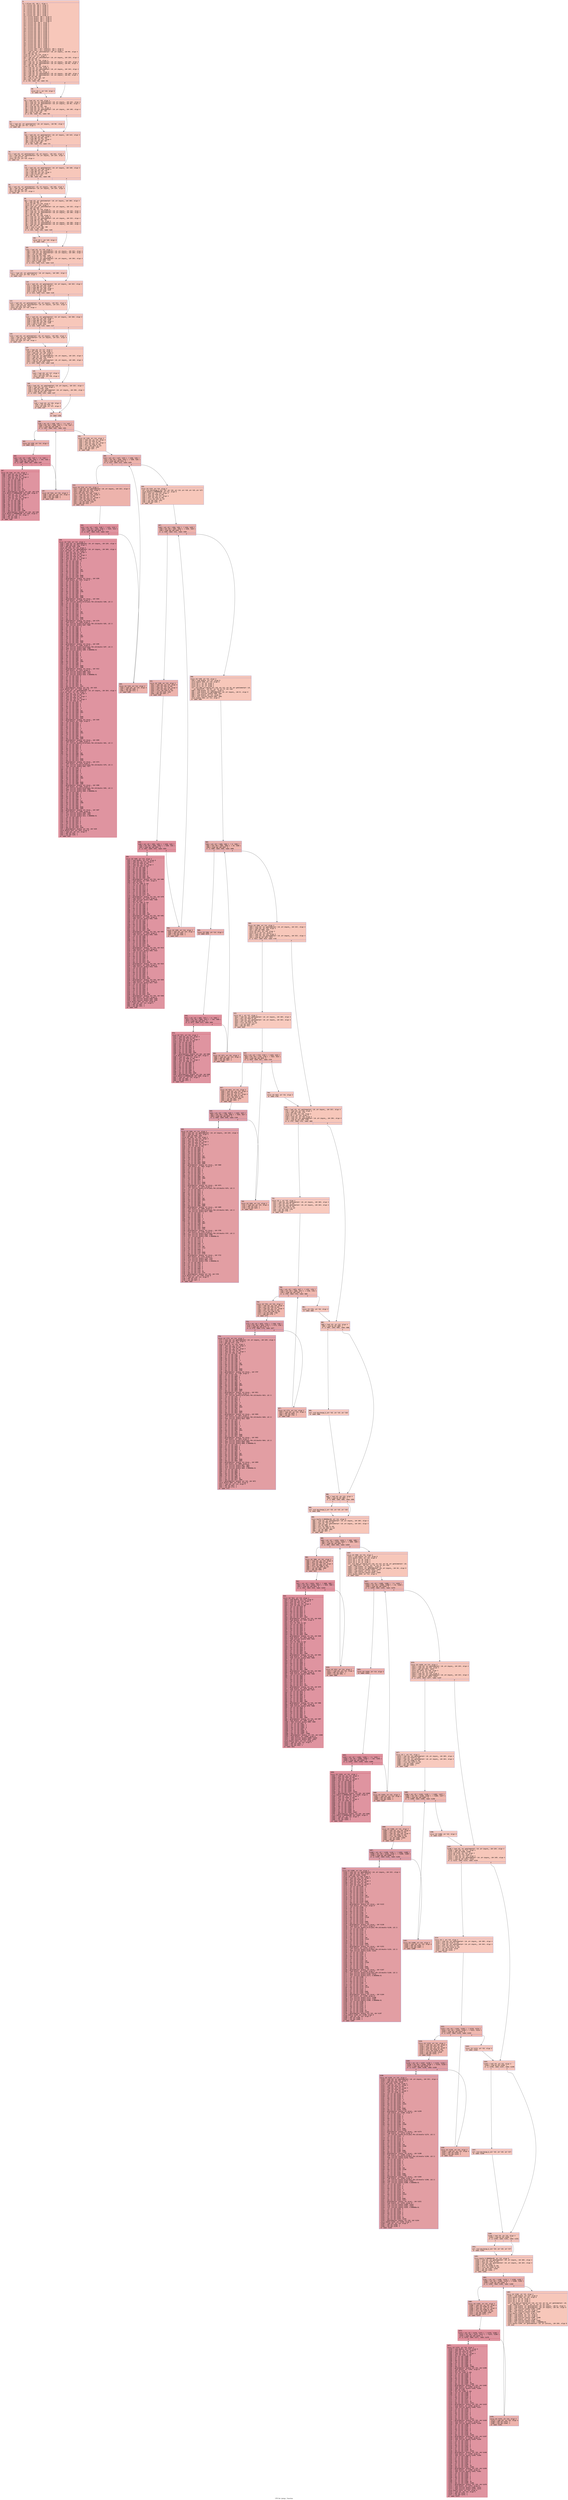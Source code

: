 digraph "CFG for 'pintgr_' function" {
	label="CFG for 'pintgr_' function";

	Node0x5654cebc9500 [shape=record,color="#3d50c3ff", style=filled, fillcolor="#ec7f6370" fontname="Courier",label="{0:\l|  %1 = alloca i32, i64 1, align 4\l  %2 = alloca i32, i64 1, align 4\l  %3 = alloca i32, i64 1, align 4\l  %4 = alloca i32, i64 1, align 4\l  %5 = alloca i32, i64 1, align 4\l  %6 = alloca i32, i64 1, align 4\l  %7 = alloca i32, i64 1, align 4\l  %8 = alloca i32, i64 1, align 4\l  %9 = alloca i32, i64 1, align 4\l  %10 = alloca double, i64 1, align 8\l  %11 = alloca double, i64 1, align 8\l  %12 = alloca double, i64 1, align 8\l  %13 = alloca double, i64 1, align 8\l  %14 = alloca i32, i64 1, align 4\l  %15 = alloca i32, i64 1, align 4\l  %16 = alloca i32, i64 1, align 4\l  %17 = alloca i32, i64 1, align 4\l  %18 = alloca i32, i64 1, align 4\l  %19 = alloca i32, i64 1, align 4\l  %20 = alloca i32, i64 1, align 4\l  %21 = alloca i32, i64 1, align 4\l  %22 = alloca i32, i64 1, align 4\l  %23 = alloca i32, i64 1, align 4\l  %24 = alloca i32, i64 1, align 4\l  %25 = alloca i32, i64 1, align 4\l  %26 = alloca i32, i64 1, align 4\l  %27 = alloca i32, i64 1, align 4\l  %28 = alloca i32, i64 1, align 4\l  %29 = alloca i32, i64 1, align 4\l  %30 = alloca i32, i64 1, align 4\l  %31 = alloca i32, i64 1, align 4\l  %32 = alloca [164 x [43 x double]], i64 1, align 8\l  %33 = alloca [164 x [43 x double]], i64 1, align 8\l  %34 = load i32, ptr getelementptr (i8, ptr @cgcon_, i64 96), align 4\l  %35 = add i32 %34, 1\l  store i32 %35, ptr %15, align 4\l  store i32 0, ptr %17, align 4\l  %36 = load i32, ptr getelementptr (i8, ptr @cgcon_, i64 120), align 4\l  %37 = add i32 %36, 1\l  store i32 %37, ptr %20, align 4\l  %38 = load i32, ptr getelementptr (i8, ptr @cgcon_, i64 120), align 4\l  %39 = load i32, ptr getelementptr (i8, ptr @cgcon_, i64 96), align 4\l  %40 = add i32 %38, %39\l  store i32 %40, ptr %21, align 4\l  %41 = load i32, ptr %20, align 4\l  %42 = load i32, ptr getelementptr (i8, ptr @cgcon_, i64 144), align 4\l  %43 = icmp sge i32 %41, %42\l  %44 = load i32, ptr %21, align 4\l  %45 = load i32, ptr getelementptr (i8, ptr @cgcon_, i64 148), align 4\l  %46 = load i32, ptr getelementptr (i8, ptr @cgcon_, i64 96), align 4\l  %47 = add i32 %45, %46\l  %48 = icmp slt i32 %44, %47\l  %49 = and i1 %43, %48\l  br i1 %49, label %50, label %51\l|{<s0>T|<s1>F}}"];
	Node0x5654cebc9500:s0 -> Node0x5654cebcb220[tooltip="0 -> 50\nProbability 50.00%" ];
	Node0x5654cebc9500:s1 -> Node0x5654cebcb270[tooltip="0 -> 51\nProbability 50.00%" ];
	Node0x5654cebcb220 [shape=record,color="#3d50c3ff", style=filled, fillcolor="#ef886b70" fontname="Courier",label="{50:\l|  store i32 1, ptr %15, align 4\l  br label %51\l}"];
	Node0x5654cebcb220 -> Node0x5654cebcb270[tooltip="50 -> 51\nProbability 100.00%" ];
	Node0x5654cebcb270 [shape=record,color="#3d50c3ff", style=filled, fillcolor="#ec7f6370" fontname="Courier",label="{51:\l|  %52 = load i32, ptr %20, align 4\l  %53 = load i32, ptr getelementptr (i8, ptr @cgcon_, i64 144), align 4\l  %54 = load i32, ptr getelementptr (i8, ptr @cgcon_, i64 96), align 4\l  %55 = sub i32 %53, %54\l  %56 = icmp sgt i32 %52, %55\l  %57 = load i32, ptr %21, align 4\l  %58 = load i32, ptr getelementptr (i8, ptr @cgcon_, i64 148), align 4\l  %59 = icmp sle i32 %57, %58\l  %60 = and i1 %56, %59\l  br i1 %60, label %61, label %63\l|{<s0>T|<s1>F}}"];
	Node0x5654cebcb270:s0 -> Node0x5654cebc6b90[tooltip="51 -> 61\nProbability 50.00%" ];
	Node0x5654cebcb270:s1 -> Node0x5654cebd9c10[tooltip="51 -> 63\nProbability 50.00%" ];
	Node0x5654cebc6b90 [shape=record,color="#3d50c3ff", style=filled, fillcolor="#ef886b70" fontname="Courier",label="{61:\l|  %62 = load i32, ptr getelementptr (i8, ptr @cgcon_, i64 96), align 4\l  store i32 %62, ptr %17, align 4\l  br label %63\l}"];
	Node0x5654cebc6b90 -> Node0x5654cebd9c10[tooltip="61 -> 63\nProbability 100.00%" ];
	Node0x5654cebd9c10 [shape=record,color="#3d50c3ff", style=filled, fillcolor="#ec7f6370" fontname="Courier",label="{63:\l|  %64 = load i32, ptr getelementptr (i8, ptr @cgcon_, i64 144), align 4\l  %65 = load i32, ptr %20, align 4\l  %66 = icmp sge i32 %64, %65\l  %67 = load i32, ptr %21, align 4\l  %68 = icmp sle i32 %64, %67\l  %69 = and i1 %66, %68\l  br i1 %69, label %70, label %74\l|{<s0>T|<s1>F}}"];
	Node0x5654cebd9c10:s0 -> Node0x5654cebda1d0[tooltip="63 -> 70\nProbability 50.00%" ];
	Node0x5654cebd9c10:s1 -> Node0x5654cebda220[tooltip="63 -> 74\nProbability 50.00%" ];
	Node0x5654cebda1d0 [shape=record,color="#3d50c3ff", style=filled, fillcolor="#ef886b70" fontname="Courier",label="{70:\l|  %71 = load i32, ptr getelementptr (i8, ptr @cgcon_, i64 144), align 4\l  %72 = load i32, ptr getelementptr (i8, ptr @cgcon_, i64 120), align 4\l  %73 = sub i32 %71, %72\l  store i32 %73, ptr %15, align 4\l  br label %74\l}"];
	Node0x5654cebda1d0 -> Node0x5654cebda220[tooltip="70 -> 74\nProbability 100.00%" ];
	Node0x5654cebda220 [shape=record,color="#3d50c3ff", style=filled, fillcolor="#ec7f6370" fontname="Courier",label="{74:\l|  %75 = load i32, ptr getelementptr (i8, ptr @cgcon_, i64 148), align 4\l  %76 = load i32, ptr %20, align 4\l  %77 = icmp sge i32 %75, %76\l  %78 = load i32, ptr %21, align 4\l  %79 = icmp sle i32 %75, %78\l  %80 = and i1 %77, %79\l  br i1 %80, label %81, label %85\l|{<s0>T|<s1>F}}"];
	Node0x5654cebda220:s0 -> Node0x5654cebda8f0[tooltip="74 -> 81\nProbability 50.00%" ];
	Node0x5654cebda220:s1 -> Node0x5654cebda940[tooltip="74 -> 85\nProbability 50.00%" ];
	Node0x5654cebda8f0 [shape=record,color="#3d50c3ff", style=filled, fillcolor="#ef886b70" fontname="Courier",label="{81:\l|  %82 = load i32, ptr getelementptr (i8, ptr @cgcon_, i64 148), align 4\l  %83 = load i32, ptr getelementptr (i8, ptr @cgcon_, i64 120), align 4\l  %84 = sub i32 %82, %83\l  store i32 %84, ptr %17, align 4\l  br label %85\l}"];
	Node0x5654cebda8f0 -> Node0x5654cebda940[tooltip="81 -> 85\nProbability 100.00%" ];
	Node0x5654cebda940 [shape=record,color="#3d50c3ff", style=filled, fillcolor="#ec7f6370" fontname="Courier",label="{85:\l|  %86 = load i32, ptr getelementptr (i8, ptr @cgcon_, i64 100), align 4\l  %87 = add i32 %86, 1\l  store i32 %87, ptr %25, align 4\l  store i32 0, ptr %26, align 4\l  %88 = load i32, ptr getelementptr (i8, ptr @cgcon_, i64 132), align 4\l  %89 = add i32 %88, 1\l  store i32 %89, ptr %29, align 4\l  %90 = load i32, ptr getelementptr (i8, ptr @cgcon_, i64 132), align 4\l  %91 = load i32, ptr getelementptr (i8, ptr @cgcon_, i64 100), align 4\l  %92 = add i32 %90, %91\l  store i32 %92, ptr %30, align 4\l  %93 = load i32, ptr %29, align 4\l  %94 = load i32, ptr getelementptr (i8, ptr @cgcon_, i64 152), align 4\l  %95 = icmp sge i32 %93, %94\l  %96 = load i32, ptr %30, align 4\l  %97 = load i32, ptr getelementptr (i8, ptr @cgcon_, i64 156), align 4\l  %98 = load i32, ptr getelementptr (i8, ptr @cgcon_, i64 100), align 4\l  %99 = add i32 %97, %98\l  %100 = icmp slt i32 %96, %99\l  %101 = and i1 %95, %100\l  br i1 %101, label %102, label %103\l|{<s0>T|<s1>F}}"];
	Node0x5654cebda940:s0 -> Node0x5654cebcacc0[tooltip="85 -> 102\nProbability 50.00%" ];
	Node0x5654cebda940:s1 -> Node0x5654cebcad10[tooltip="85 -> 103\nProbability 50.00%" ];
	Node0x5654cebcacc0 [shape=record,color="#3d50c3ff", style=filled, fillcolor="#ef886b70" fontname="Courier",label="{102:\l|  store i32 1, ptr %25, align 4\l  br label %103\l}"];
	Node0x5654cebcacc0 -> Node0x5654cebcad10[tooltip="102 -> 103\nProbability 100.00%" ];
	Node0x5654cebcad10 [shape=record,color="#3d50c3ff", style=filled, fillcolor="#ec7f6370" fontname="Courier",label="{103:\l|  %104 = load i32, ptr %29, align 4\l  %105 = load i32, ptr getelementptr (i8, ptr @cgcon_, i64 152), align 4\l  %106 = load i32, ptr getelementptr (i8, ptr @cgcon_, i64 100), align 4\l  %107 = sub i32 %105, %106\l  %108 = icmp sgt i32 %104, %107\l  %109 = load i32, ptr %30, align 4\l  %110 = load i32, ptr getelementptr (i8, ptr @cgcon_, i64 156), align 4\l  %111 = icmp sle i32 %109, %110\l  %112 = and i1 %108, %111\l  br i1 %112, label %113, label %115\l|{<s0>T|<s1>F}}"];
	Node0x5654cebcad10:s0 -> Node0x5654cebcb0a0[tooltip="103 -> 113\nProbability 50.00%" ];
	Node0x5654cebcad10:s1 -> Node0x5654cebdc9d0[tooltip="103 -> 115\nProbability 50.00%" ];
	Node0x5654cebcb0a0 [shape=record,color="#3d50c3ff", style=filled, fillcolor="#ef886b70" fontname="Courier",label="{113:\l|  %114 = load i32, ptr getelementptr (i8, ptr @cgcon_, i64 100), align 4\l  store i32 %114, ptr %26, align 4\l  br label %115\l}"];
	Node0x5654cebcb0a0 -> Node0x5654cebdc9d0[tooltip="113 -> 115\nProbability 100.00%" ];
	Node0x5654cebdc9d0 [shape=record,color="#3d50c3ff", style=filled, fillcolor="#ec7f6370" fontname="Courier",label="{115:\l|  %116 = load i32, ptr getelementptr (i8, ptr @cgcon_, i64 152), align 4\l  %117 = load i32, ptr %29, align 4\l  %118 = icmp sge i32 %116, %117\l  %119 = load i32, ptr %30, align 4\l  %120 = icmp sle i32 %116, %119\l  %121 = and i1 %118, %120\l  br i1 %121, label %122, label %126\l|{<s0>T|<s1>F}}"];
	Node0x5654cebdc9d0:s0 -> Node0x5654cebdcf90[tooltip="115 -> 122\nProbability 50.00%" ];
	Node0x5654cebdc9d0:s1 -> Node0x5654cebdcfe0[tooltip="115 -> 126\nProbability 50.00%" ];
	Node0x5654cebdcf90 [shape=record,color="#3d50c3ff", style=filled, fillcolor="#ef886b70" fontname="Courier",label="{122:\l|  %123 = load i32, ptr getelementptr (i8, ptr @cgcon_, i64 152), align 4\l  %124 = load i32, ptr getelementptr (i8, ptr @cgcon_, i64 132), align 4\l  %125 = sub i32 %123, %124\l  store i32 %125, ptr %25, align 4\l  br label %126\l}"];
	Node0x5654cebdcf90 -> Node0x5654cebdcfe0[tooltip="122 -> 126\nProbability 100.00%" ];
	Node0x5654cebdcfe0 [shape=record,color="#3d50c3ff", style=filled, fillcolor="#ec7f6370" fontname="Courier",label="{126:\l|  %127 = load i32, ptr getelementptr (i8, ptr @cgcon_, i64 156), align 4\l  %128 = load i32, ptr %29, align 4\l  %129 = icmp sge i32 %127, %128\l  %130 = load i32, ptr %30, align 4\l  %131 = icmp sle i32 %127, %130\l  %132 = and i1 %129, %131\l  br i1 %132, label %133, label %137\l|{<s0>T|<s1>F}}"];
	Node0x5654cebdcfe0:s0 -> Node0x5654cebdd6b0[tooltip="126 -> 133\nProbability 50.00%" ];
	Node0x5654cebdcfe0:s1 -> Node0x5654cebdd700[tooltip="126 -> 137\nProbability 50.00%" ];
	Node0x5654cebdd6b0 [shape=record,color="#3d50c3ff", style=filled, fillcolor="#ef886b70" fontname="Courier",label="{133:\l|  %134 = load i32, ptr getelementptr (i8, ptr @cgcon_, i64 156), align 4\l  %135 = load i32, ptr getelementptr (i8, ptr @cgcon_, i64 132), align 4\l  %136 = sub i32 %134, %135\l  store i32 %136, ptr %26, align 4\l  br label %137\l}"];
	Node0x5654cebdd6b0 -> Node0x5654cebdd700[tooltip="133 -> 137\nProbability 100.00%" ];
	Node0x5654cebdd700 [shape=record,color="#3d50c3ff", style=filled, fillcolor="#ec7f6370" fontname="Courier",label="{137:\l|  %138 = load i32, ptr %17, align 4\l  store i32 %138, ptr %18, align 4\l  %139 = load i32, ptr %26, align 4\l  store i32 %139, ptr %27, align 4\l  %140 = load i32, ptr getelementptr (i8, ptr @cgcon_, i64 120), align 4\l  %141 = load i32, ptr %18, align 4\l  %142 = add i32 %140, %141\l  %143 = load i32, ptr getelementptr (i8, ptr @cgcon_, i64 148), align 4\l  %144 = icmp eq i32 %142, %143\l  br i1 %144, label %145, label %148\l|{<s0>T|<s1>F}}"];
	Node0x5654cebdd700:s0 -> Node0x5654cebddf80[tooltip="137 -> 145\nProbability 50.00%" ];
	Node0x5654cebdd700:s1 -> Node0x5654cebddfd0[tooltip="137 -> 148\nProbability 50.00%" ];
	Node0x5654cebddf80 [shape=record,color="#3d50c3ff", style=filled, fillcolor="#ef886b70" fontname="Courier",label="{145:\l|  %146 = load i32, ptr %17, align 4\l  %147 = sub i32 %146, 1\l  store i32 %147, ptr %18, align 4\l  br label %148\l}"];
	Node0x5654cebddf80 -> Node0x5654cebddfd0[tooltip="145 -> 148\nProbability 100.00%" ];
	Node0x5654cebddfd0 [shape=record,color="#3d50c3ff", style=filled, fillcolor="#ec7f6370" fontname="Courier",label="{148:\l|  %149 = load i32, ptr getelementptr (i8, ptr @cgcon_, i64 132), align 4\l  %150 = load i32, ptr %27, align 4\l  %151 = add i32 %149, %150\l  %152 = load i32, ptr getelementptr (i8, ptr @cgcon_, i64 156), align 4\l  %153 = icmp eq i32 %151, %152\l  br i1 %153, label %154, label %157\l|{<s0>T|<s1>F}}"];
	Node0x5654cebddfd0:s0 -> Node0x5654cebde590[tooltip="148 -> 154\nProbability 50.00%" ];
	Node0x5654cebddfd0:s1 -> Node0x5654cebde5e0[tooltip="148 -> 157\nProbability 50.00%" ];
	Node0x5654cebde590 [shape=record,color="#3d50c3ff", style=filled, fillcolor="#ef886b70" fontname="Courier",label="{154:\l|  %155 = load i32, ptr %26, align 4\l  %156 = sub i32 %155, 1\l  store i32 %156, ptr %27, align 4\l  br label %157\l}"];
	Node0x5654cebde590 -> Node0x5654cebde5e0[tooltip="154 -> 157\nProbability 100.00%" ];
	Node0x5654cebde5e0 [shape=record,color="#3d50c3ff", style=filled, fillcolor="#ec7f6370" fontname="Courier",label="{157:\l|  br label %158\l}"];
	Node0x5654cebde5e0 -> Node0x5654cebde900[tooltip="157 -> 158\nProbability 100.00%" ];
	Node0x5654cebde900 [shape=record,color="#3d50c3ff", style=filled, fillcolor="#d6524470" fontname="Courier",label="{158:\l|  %159 = phi i32 [ %199, %197 ], [ 0, %157 ]\l  %160 = phi i64 [ %200, %197 ], [ 43, %157 ]\l  %161 = icmp sgt i64 %160, 0\l  br i1 %161, label %162, label %201\l|{<s0>T|<s1>F}}"];
	Node0x5654cebde900:s0 -> Node0x5654cebdec60[tooltip="158 -> 162\nProbability 96.88%" ];
	Node0x5654cebde900:s1 -> Node0x5654cebdecf0[tooltip="158 -> 201\nProbability 3.12%" ];
	Node0x5654cebdec60 [shape=record,color="#3d50c3ff", style=filled, fillcolor="#d6524470" fontname="Courier",label="{162:\l|  store i32 %159, ptr %14, align 4\l  br label %163\l}"];
	Node0x5654cebdec60 -> Node0x5654cebdeed0[tooltip="162 -> 163\nProbability 100.00%" ];
	Node0x5654cebdeed0 [shape=record,color="#b70d28ff", style=filled, fillcolor="#b70d2870" fontname="Courier",label="{163:\l|  %164 = phi i32 [ %195, %167 ], [ 0, %162 ]\l  %165 = phi i64 [ %196, %167 ], [ 164, %162 ]\l  %166 = icmp sgt i64 %165, 0\l  br i1 %166, label %167, label %197\l|{<s0>T|<s1>F}}"];
	Node0x5654cebdeed0:s0 -> Node0x5654cebdefc0[tooltip="163 -> 167\nProbability 96.88%" ];
	Node0x5654cebdeed0:s1 -> Node0x5654cebde9f0[tooltip="163 -> 197\nProbability 3.12%" ];
	Node0x5654cebdefc0 [shape=record,color="#b70d28ff", style=filled, fillcolor="#b70d2870" fontname="Courier",label="{167:\l|  store i32 %164, ptr %31, align 4\l  %168 = load i32, ptr %14, align 4\l  %169 = sext i32 %168 to i64\l  %170 = load i32, ptr %31, align 4\l  %171 = sext i32 %170 to i64\l  %172 = sub nsw i64 %169, 0\l  %173 = mul nsw i64 %172, 1\l  %174 = mul nsw i64 %173, 1\l  %175 = add nsw i64 %174, 0\l  %176 = sub nsw i64 %171, 0\l  %177 = mul nsw i64 %176, 1\l  %178 = mul nsw i64 %177, 43\l  %179 = add nsw i64 %178, %175\l  %180 = getelementptr double, ptr %32, i64 %179\l  store double 0.000000e+00, ptr %180, align 8\l  %181 = load i32, ptr %14, align 4\l  %182 = sext i32 %181 to i64\l  %183 = load i32, ptr %31, align 4\l  %184 = sext i32 %183 to i64\l  %185 = sub nsw i64 %182, 0\l  %186 = mul nsw i64 %185, 1\l  %187 = mul nsw i64 %186, 1\l  %188 = add nsw i64 %187, 0\l  %189 = sub nsw i64 %184, 0\l  %190 = mul nsw i64 %189, 1\l  %191 = mul nsw i64 %190, 43\l  %192 = add nsw i64 %191, %188\l  %193 = getelementptr double, ptr %33, i64 %192\l  store double 0.000000e+00, ptr %193, align 8\l  %194 = load i32, ptr %31, align 4\l  %195 = add i32 %194, 1\l  %196 = sub i64 %165, 1\l  br label %163\l}"];
	Node0x5654cebdefc0 -> Node0x5654cebdeed0[tooltip="167 -> 163\nProbability 100.00%" ];
	Node0x5654cebde9f0 [shape=record,color="#3d50c3ff", style=filled, fillcolor="#d6524470" fontname="Courier",label="{197:\l|  store i32 %164, ptr %31, align 4\l  %198 = load i32, ptr %14, align 4\l  %199 = add i32 %198, 1\l  %200 = sub i64 %160, 1\l  br label %158\l}"];
	Node0x5654cebde9f0 -> Node0x5654cebde900[tooltip="197 -> 158\nProbability 100.00%" ];
	Node0x5654cebdecf0 [shape=record,color="#3d50c3ff", style=filled, fillcolor="#ec7f6370" fontname="Courier",label="{201:\l|  store i32 %159, ptr %14, align 4\l  %202 = load i32, ptr %25, align 4\l  %203 = sext i32 %202 to i64\l  %204 = load i32, ptr %26, align 4\l  %205 = sext i32 %204 to i64\l  %206 = trunc i64 %203 to i32\l  %207 = sub i64 %205, %203\l  %208 = add i64 %207, 1\l  br label %209\l}"];
	Node0x5654cebdecf0 -> Node0x5654cebdc120[tooltip="201 -> 209\nProbability 100.00%" ];
	Node0x5654cebdc120 [shape=record,color="#3d50c3ff", style=filled, fillcolor="#d6524470" fontname="Courier",label="{209:\l|  %210 = phi i32 [ %427, %425 ], [ %206, %201 ]\l  %211 = phi i64 [ %428, %425 ], [ %208, %201 ]\l  %212 = icmp sgt i64 %211, 0\l  br i1 %212, label %213, label %429\l|{<s0>T|<s1>F}}"];
	Node0x5654cebdc120:s0 -> Node0x5654cebdc440[tooltip="209 -> 213\nProbability 96.88%" ];
	Node0x5654cebdc120:s1 -> Node0x5654cebdc490[tooltip="209 -> 429\nProbability 3.12%" ];
	Node0x5654cebdc440 [shape=record,color="#3d50c3ff", style=filled, fillcolor="#d6524470" fontname="Courier",label="{213:\l|  store i32 %210, ptr %24, align 4\l  %214 = load i32, ptr getelementptr (i8, ptr @cgcon_, i64 132), align 4\l  %215 = load i32, ptr %24, align 4\l  %216 = add i32 %214, %215\l  store i32 %216, ptr %28, align 4\l  %217 = load i32, ptr %15, align 4\l  %218 = sext i32 %217 to i64\l  %219 = load i32, ptr %17, align 4\l  %220 = sext i32 %219 to i64\l  %221 = trunc i64 %218 to i32\l  %222 = sub i64 %220, %218\l  %223 = add i64 %222, 1\l  br label %224\l}"];
	Node0x5654cebdc440 -> Node0x5654cebdc630[tooltip="213 -> 224\nProbability 100.00%" ];
	Node0x5654cebdc630 [shape=record,color="#b70d28ff", style=filled, fillcolor="#b70d2870" fontname="Courier",label="{224:\l|  %225 = phi i32 [ %423, %228 ], [ %221, %213 ]\l  %226 = phi i64 [ %424, %228 ], [ %223, %213 ]\l  %227 = icmp sgt i64 %226, 0\l  br i1 %227, label %228, label %425\l|{<s0>T|<s1>F}}"];
	Node0x5654cebdc630:s0 -> Node0x5654cebe27e0[tooltip="224 -> 228\nProbability 96.88%" ];
	Node0x5654cebdc630:s1 -> Node0x5654cebdc1e0[tooltip="224 -> 425\nProbability 3.12%" ];
	Node0x5654cebe27e0 [shape=record,color="#b70d28ff", style=filled, fillcolor="#b70d2870" fontname="Courier",label="{228:\l|  store i32 %225, ptr %14, align 4\l  %229 = load i32, ptr getelementptr (i8, ptr @cgcon_, i64 120), align 4\l  %230 = load i32, ptr %14, align 4\l  %231 = add i32 %229, %230\l  store i32 %231, ptr %19, align 4\l  %232 = load i32, ptr getelementptr (i8, ptr @cgcon_, i64 160), align 4\l  store i32 %232, ptr %31, align 4\l  %233 = load i32, ptr %14, align 4\l  %234 = sext i32 %233 to i64\l  %235 = load i32, ptr %24, align 4\l  %236 = sext i32 %235 to i64\l  %237 = load i32, ptr %31, align 4\l  %238 = sext i32 %237 to i64\l  %239 = sub nsw i64 %234, -1\l  %240 = mul nsw i64 %239, 1\l  %241 = mul nsw i64 %240, 5\l  %242 = add nsw i64 %241, 4\l  %243 = sub nsw i64 %236, -1\l  %244 = mul nsw i64 %243, 1\l  %245 = mul nsw i64 %244, 140\l  %246 = add nsw i64 %245, %242\l  %247 = sub nsw i64 %238, 1\l  %248 = mul nsw i64 %247, 1\l  %249 = mul nsw i64 %248, 6300\l  %250 = add nsw i64 %249, %246\l  %251 = getelementptr double, ptr @cvar_, i64 %250\l  %252 = load double, ptr %251, align 8\l  %253 = sub nsw i64 %234, -1\l  %254 = mul nsw i64 %253, 1\l  %255 = mul nsw i64 %254, 5\l  %256 = add nsw i64 %255, 1\l  %257 = sub nsw i64 %236, -1\l  %258 = mul nsw i64 %257, 1\l  %259 = mul nsw i64 %258, 140\l  %260 = add nsw i64 %259, %256\l  %261 = sub nsw i64 %238, 1\l  %262 = mul nsw i64 %261, 1\l  %263 = mul nsw i64 %262, 6300\l  %264 = add nsw i64 %263, %260\l  %265 = getelementptr double, ptr @cvar_, i64 %264\l  %266 = load double, ptr %265, align 8\l  %267 = call contract double @llvm.powi.f64.i32(double %266, i32 2)\l  %268 = sub nsw i64 %234, -1\l  %269 = mul nsw i64 %268, 1\l  %270 = mul nsw i64 %269, 5\l  %271 = add nsw i64 %270, 2\l  %272 = sub nsw i64 %236, -1\l  %273 = mul nsw i64 %272, 1\l  %274 = mul nsw i64 %273, 140\l  %275 = add nsw i64 %274, %271\l  %276 = sub nsw i64 %238, 1\l  %277 = mul nsw i64 %276, 1\l  %278 = mul nsw i64 %277, 6300\l  %279 = add nsw i64 %278, %275\l  %280 = getelementptr double, ptr @cvar_, i64 %279\l  %281 = load double, ptr %280, align 8\l  %282 = call contract double @llvm.powi.f64.i32(double %281, i32 2)\l  %283 = fadd contract double %267, %282\l  %284 = sub nsw i64 %234, -1\l  %285 = mul nsw i64 %284, 1\l  %286 = mul nsw i64 %285, 5\l  %287 = add nsw i64 %286, 3\l  %288 = sub nsw i64 %236, -1\l  %289 = mul nsw i64 %288, 1\l  %290 = mul nsw i64 %289, 140\l  %291 = add nsw i64 %290, %287\l  %292 = sub nsw i64 %238, 1\l  %293 = mul nsw i64 %292, 1\l  %294 = mul nsw i64 %293, 6300\l  %295 = add nsw i64 %294, %291\l  %296 = getelementptr double, ptr @cvar_, i64 %295\l  %297 = load double, ptr %296, align 8\l  %298 = call contract double @llvm.powi.f64.i32(double %297, i32 2)\l  %299 = fadd contract double %283, %298\l  %300 = fmul contract double %299, 5.000000e-01\l  %301 = sub nsw i64 %234, -1\l  %302 = mul nsw i64 %301, 1\l  %303 = mul nsw i64 %302, 5\l  %304 = add nsw i64 %303, 0\l  %305 = sub nsw i64 %236, -1\l  %306 = mul nsw i64 %305, 1\l  %307 = mul nsw i64 %306, 140\l  %308 = add nsw i64 %307, %304\l  %309 = sub nsw i64 %238, 1\l  %310 = mul nsw i64 %309, 1\l  %311 = mul nsw i64 %310, 6300\l  %312 = add nsw i64 %311, %308\l  %313 = getelementptr double, ptr @cvar_, i64 %312\l  %314 = load double, ptr %313, align 8\l  %315 = fdiv contract double %300, %314\l  %316 = fsub contract double %252, %315\l  %317 = fmul contract double %316, 4.000000e-01\l  %318 = sub nsw i64 %234, 0\l  %319 = mul nsw i64 %318, 1\l  %320 = mul nsw i64 %319, 1\l  %321 = add nsw i64 %320, 0\l  %322 = sub nsw i64 %236, 0\l  %323 = mul nsw i64 %322, 1\l  %324 = mul nsw i64 %323, 43\l  %325 = add nsw i64 %324, %321\l  %326 = getelementptr double, ptr %32, i64 %325\l  store double %317, ptr %326, align 8\l  %327 = load i32, ptr getelementptr (i8, ptr @cgcon_, i64 164), align 4\l  store i32 %327, ptr %31, align 4\l  %328 = load i32, ptr %14, align 4\l  %329 = sext i32 %328 to i64\l  %330 = load i32, ptr %24, align 4\l  %331 = sext i32 %330 to i64\l  %332 = load i32, ptr %31, align 4\l  %333 = sext i32 %332 to i64\l  %334 = sub nsw i64 %329, -1\l  %335 = mul nsw i64 %334, 1\l  %336 = mul nsw i64 %335, 5\l  %337 = add nsw i64 %336, 4\l  %338 = sub nsw i64 %331, -1\l  %339 = mul nsw i64 %338, 1\l  %340 = mul nsw i64 %339, 140\l  %341 = add nsw i64 %340, %337\l  %342 = sub nsw i64 %333, 1\l  %343 = mul nsw i64 %342, 1\l  %344 = mul nsw i64 %343, 6300\l  %345 = add nsw i64 %344, %341\l  %346 = getelementptr double, ptr @cvar_, i64 %345\l  %347 = load double, ptr %346, align 8\l  %348 = sub nsw i64 %329, -1\l  %349 = mul nsw i64 %348, 1\l  %350 = mul nsw i64 %349, 5\l  %351 = add nsw i64 %350, 1\l  %352 = sub nsw i64 %331, -1\l  %353 = mul nsw i64 %352, 1\l  %354 = mul nsw i64 %353, 140\l  %355 = add nsw i64 %354, %351\l  %356 = sub nsw i64 %333, 1\l  %357 = mul nsw i64 %356, 1\l  %358 = mul nsw i64 %357, 6300\l  %359 = add nsw i64 %358, %355\l  %360 = getelementptr double, ptr @cvar_, i64 %359\l  %361 = load double, ptr %360, align 8\l  %362 = call contract double @llvm.powi.f64.i32(double %361, i32 2)\l  %363 = sub nsw i64 %329, -1\l  %364 = mul nsw i64 %363, 1\l  %365 = mul nsw i64 %364, 5\l  %366 = add nsw i64 %365, 2\l  %367 = sub nsw i64 %331, -1\l  %368 = mul nsw i64 %367, 1\l  %369 = mul nsw i64 %368, 140\l  %370 = add nsw i64 %369, %366\l  %371 = sub nsw i64 %333, 1\l  %372 = mul nsw i64 %371, 1\l  %373 = mul nsw i64 %372, 6300\l  %374 = add nsw i64 %373, %370\l  %375 = getelementptr double, ptr @cvar_, i64 %374\l  %376 = load double, ptr %375, align 8\l  %377 = call contract double @llvm.powi.f64.i32(double %376, i32 2)\l  %378 = fadd contract double %362, %377\l  %379 = sub nsw i64 %329, -1\l  %380 = mul nsw i64 %379, 1\l  %381 = mul nsw i64 %380, 5\l  %382 = add nsw i64 %381, 3\l  %383 = sub nsw i64 %331, -1\l  %384 = mul nsw i64 %383, 1\l  %385 = mul nsw i64 %384, 140\l  %386 = add nsw i64 %385, %382\l  %387 = sub nsw i64 %333, 1\l  %388 = mul nsw i64 %387, 1\l  %389 = mul nsw i64 %388, 6300\l  %390 = add nsw i64 %389, %386\l  %391 = getelementptr double, ptr @cvar_, i64 %390\l  %392 = load double, ptr %391, align 8\l  %393 = call contract double @llvm.powi.f64.i32(double %392, i32 2)\l  %394 = fadd contract double %378, %393\l  %395 = fmul contract double %394, 5.000000e-01\l  %396 = sub nsw i64 %329, -1\l  %397 = mul nsw i64 %396, 1\l  %398 = mul nsw i64 %397, 5\l  %399 = add nsw i64 %398, 0\l  %400 = sub nsw i64 %331, -1\l  %401 = mul nsw i64 %400, 1\l  %402 = mul nsw i64 %401, 140\l  %403 = add nsw i64 %402, %399\l  %404 = sub nsw i64 %333, 1\l  %405 = mul nsw i64 %404, 1\l  %406 = mul nsw i64 %405, 6300\l  %407 = add nsw i64 %406, %403\l  %408 = getelementptr double, ptr @cvar_, i64 %407\l  %409 = load double, ptr %408, align 8\l  %410 = fdiv contract double %395, %409\l  %411 = fsub contract double %347, %410\l  %412 = fmul contract double %411, 4.000000e-01\l  %413 = sub nsw i64 %329, 0\l  %414 = mul nsw i64 %413, 1\l  %415 = mul nsw i64 %414, 1\l  %416 = add nsw i64 %415, 0\l  %417 = sub nsw i64 %331, 0\l  %418 = mul nsw i64 %417, 1\l  %419 = mul nsw i64 %418, 43\l  %420 = add nsw i64 %419, %416\l  %421 = getelementptr double, ptr %33, i64 %420\l  store double %412, ptr %421, align 8\l  %422 = load i32, ptr %14, align 4\l  %423 = add i32 %422, 1\l  %424 = sub i64 %226, 1\l  br label %224\l}"];
	Node0x5654cebe27e0 -> Node0x5654cebdc630[tooltip="228 -> 224\nProbability 100.00%" ];
	Node0x5654cebdc1e0 [shape=record,color="#3d50c3ff", style=filled, fillcolor="#d6524470" fontname="Courier",label="{425:\l|  store i32 %225, ptr %14, align 4\l  %426 = load i32, ptr %24, align 4\l  %427 = add i32 %426, 1\l  %428 = sub i64 %211, 1\l  br label %209\l}"];
	Node0x5654cebdc1e0 -> Node0x5654cebdc120[tooltip="425 -> 209\nProbability 100.00%" ];
	Node0x5654cebdc490 [shape=record,color="#3d50c3ff", style=filled, fillcolor="#ec7f6370" fontname="Courier",label="{429:\l|  store i32 %210, ptr %24, align 4\l  call void @exchange_4_(ptr %32, ptr %33, ptr %15, ptr %18, ptr %25, ptr %27)\l  store double 0.000000e+00, ptr %11, align 8\l  %430 = load i32, ptr %25, align 4\l  %431 = sext i32 %430 to i64\l  %432 = load i32, ptr %27, align 4\l  %433 = sext i32 %432 to i64\l  %434 = trunc i64 %431 to i32\l  %435 = sub i64 %433, %431\l  %436 = add i64 %435, 1\l  br label %437\l}"];
	Node0x5654cebdc490 -> Node0x5654cebecd00[tooltip="429 -> 437\nProbability 100.00%" ];
	Node0x5654cebecd00 [shape=record,color="#3d50c3ff", style=filled, fillcolor="#d6524470" fontname="Courier",label="{437:\l|  %438 = phi i32 [ %556, %554 ], [ %434, %429 ]\l  %439 = phi i64 [ %557, %554 ], [ %436, %429 ]\l  %440 = icmp sgt i64 %439, 0\l  br i1 %440, label %441, label %558\l|{<s0>T|<s1>F}}"];
	Node0x5654cebecd00:s0 -> Node0x5654cebed020[tooltip="437 -> 441\nProbability 96.88%" ];
	Node0x5654cebecd00:s1 -> Node0x5654cebed070[tooltip="437 -> 558\nProbability 3.12%" ];
	Node0x5654cebed020 [shape=record,color="#3d50c3ff", style=filled, fillcolor="#d6524470" fontname="Courier",label="{441:\l|  store i32 %438, ptr %24, align 4\l  %442 = load i32, ptr %15, align 4\l  %443 = sext i32 %442 to i64\l  %444 = load i32, ptr %18, align 4\l  %445 = sext i32 %444 to i64\l  %446 = trunc i64 %443 to i32\l  %447 = sub i64 %445, %443\l  %448 = add i64 %447, 1\l  br label %449\l}"];
	Node0x5654cebed020 -> Node0x5654cebed580[tooltip="441 -> 449\nProbability 100.00%" ];
	Node0x5654cebed580 [shape=record,color="#b70d28ff", style=filled, fillcolor="#b70d2870" fontname="Courier",label="{449:\l|  %450 = phi i32 [ %552, %453 ], [ %446, %441 ]\l  %451 = phi i64 [ %553, %453 ], [ %448, %441 ]\l  %452 = icmp sgt i64 %451, 0\l  br i1 %452, label %453, label %554\l|{<s0>T|<s1>F}}"];
	Node0x5654cebed580:s0 -> Node0x5654cebed640[tooltip="449 -> 453\nProbability 96.88%" ];
	Node0x5654cebed580:s1 -> Node0x5654cebecdc0[tooltip="449 -> 554\nProbability 3.12%" ];
	Node0x5654cebed640 [shape=record,color="#b70d28ff", style=filled, fillcolor="#b70d2870" fontname="Courier",label="{453:\l|  store i32 %450, ptr %14, align 4\l  %454 = load double, ptr %11, align 8\l  %455 = load i32, ptr %14, align 4\l  %456 = sext i32 %455 to i64\l  %457 = load i32, ptr %24, align 4\l  %458 = sext i32 %457 to i64\l  %459 = sub nsw i64 %456, 0\l  %460 = mul nsw i64 %459, 1\l  %461 = mul nsw i64 %460, 1\l  %462 = add nsw i64 %461, 0\l  %463 = sub nsw i64 %458, 0\l  %464 = mul nsw i64 %463, 1\l  %465 = mul nsw i64 %464, 43\l  %466 = add nsw i64 %465, %462\l  %467 = getelementptr double, ptr %32, i64 %466\l  %468 = load double, ptr %467, align 8\l  %469 = add i32 %455, 1\l  %470 = sext i32 %469 to i64\l  %471 = sub nsw i64 %470, 0\l  %472 = mul nsw i64 %471, 1\l  %473 = mul nsw i64 %472, 1\l  %474 = add nsw i64 %473, 0\l  %475 = sub nsw i64 %458, 0\l  %476 = mul nsw i64 %475, 1\l  %477 = mul nsw i64 %476, 43\l  %478 = add nsw i64 %477, %474\l  %479 = getelementptr double, ptr %32, i64 %478\l  %480 = load double, ptr %479, align 8\l  %481 = fadd contract double %468, %480\l  %482 = add i32 %457, 1\l  %483 = sext i32 %482 to i64\l  %484 = sub nsw i64 %456, 0\l  %485 = mul nsw i64 %484, 1\l  %486 = mul nsw i64 %485, 1\l  %487 = add nsw i64 %486, 0\l  %488 = sub nsw i64 %483, 0\l  %489 = mul nsw i64 %488, 1\l  %490 = mul nsw i64 %489, 43\l  %491 = add nsw i64 %490, %487\l  %492 = getelementptr double, ptr %32, i64 %491\l  %493 = load double, ptr %492, align 8\l  %494 = fadd contract double %481, %493\l  %495 = sub nsw i64 %470, 0\l  %496 = mul nsw i64 %495, 1\l  %497 = mul nsw i64 %496, 1\l  %498 = add nsw i64 %497, 0\l  %499 = sub nsw i64 %483, 0\l  %500 = mul nsw i64 %499, 1\l  %501 = mul nsw i64 %500, 43\l  %502 = add nsw i64 %501, %498\l  %503 = getelementptr double, ptr %32, i64 %502\l  %504 = load double, ptr %503, align 8\l  %505 = fadd contract double %494, %504\l  %506 = sub nsw i64 %456, 0\l  %507 = mul nsw i64 %506, 1\l  %508 = mul nsw i64 %507, 1\l  %509 = add nsw i64 %508, 0\l  %510 = sub nsw i64 %458, 0\l  %511 = mul nsw i64 %510, 1\l  %512 = mul nsw i64 %511, 43\l  %513 = add nsw i64 %512, %509\l  %514 = getelementptr double, ptr %33, i64 %513\l  %515 = load double, ptr %514, align 8\l  %516 = fadd contract double %505, %515\l  %517 = sub nsw i64 %470, 0\l  %518 = mul nsw i64 %517, 1\l  %519 = mul nsw i64 %518, 1\l  %520 = add nsw i64 %519, 0\l  %521 = sub nsw i64 %458, 0\l  %522 = mul nsw i64 %521, 1\l  %523 = mul nsw i64 %522, 43\l  %524 = add nsw i64 %523, %520\l  %525 = getelementptr double, ptr %33, i64 %524\l  %526 = load double, ptr %525, align 8\l  %527 = fadd contract double %516, %526\l  %528 = sub nsw i64 %456, 0\l  %529 = mul nsw i64 %528, 1\l  %530 = mul nsw i64 %529, 1\l  %531 = add nsw i64 %530, 0\l  %532 = sub nsw i64 %483, 0\l  %533 = mul nsw i64 %532, 1\l  %534 = mul nsw i64 %533, 43\l  %535 = add nsw i64 %534, %531\l  %536 = getelementptr double, ptr %33, i64 %535\l  %537 = load double, ptr %536, align 8\l  %538 = fadd contract double %527, %537\l  %539 = sub nsw i64 %470, 0\l  %540 = mul nsw i64 %539, 1\l  %541 = mul nsw i64 %540, 1\l  %542 = add nsw i64 %541, 0\l  %543 = sub nsw i64 %483, 0\l  %544 = mul nsw i64 %543, 1\l  %545 = mul nsw i64 %544, 43\l  %546 = add nsw i64 %545, %542\l  %547 = getelementptr double, ptr %33, i64 %546\l  %548 = load double, ptr %547, align 8\l  %549 = fadd contract double %538, %548\l  %550 = fadd contract double %454, %549\l  store double %550, ptr %11, align 8\l  %551 = load i32, ptr %14, align 4\l  %552 = add i32 %551, 1\l  %553 = sub i64 %451, 1\l  br label %449\l}"];
	Node0x5654cebed640 -> Node0x5654cebed580[tooltip="453 -> 449\nProbability 100.00%" ];
	Node0x5654cebecdc0 [shape=record,color="#3d50c3ff", style=filled, fillcolor="#d6524470" fontname="Courier",label="{554:\l|  store i32 %450, ptr %14, align 4\l  %555 = load i32, ptr %24, align 4\l  %556 = add i32 %555, 1\l  %557 = sub i64 %439, 1\l  br label %437\l}"];
	Node0x5654cebecdc0 -> Node0x5654cebecd00[tooltip="554 -> 437\nProbability 100.00%" ];
	Node0x5654cebed070 [shape=record,color="#3d50c3ff", style=filled, fillcolor="#ec7f6370" fontname="Courier",label="{558:\l|  store i32 %438, ptr %24, align 4\l  %559 = load double, ptr %11, align 8\l  store double %559, ptr %10, align 8\l  store i32 1, ptr %9, align 4\l  store i32 3, ptr %8, align 4\l  store i32 0, ptr %7, align 4\l  call void @mpi_allreduce_(ptr %10, ptr %11, ptr %9, ptr getelementptr (i8,\l... ptr @mpistuff_, i64 24), ptr %8, ptr %7, ptr %16)\l  %560 = load double, ptr @cgcon_, align 8\l  %561 = load double, ptr getelementptr (i8, ptr @cgcon_, i64 8), align 8\l  %562 = fmul contract double %560, %561\l  %563 = load double, ptr %11, align 8\l  %564 = fmul contract double %562, %563\l  store double %564, ptr %11, align 8\l  br label %565\l}"];
	Node0x5654cebed070 -> Node0x5654cebf1fc0[tooltip="558 -> 565\nProbability 100.00%" ];
	Node0x5654cebf1fc0 [shape=record,color="#3d50c3ff", style=filled, fillcolor="#d6524470" fontname="Courier",label="{565:\l|  %566 = phi i32 [ %606, %604 ], [ 0, %558 ]\l  %567 = phi i64 [ %607, %604 ], [ 43, %558 ]\l  %568 = icmp sgt i64 %567, 0\l  br i1 %568, label %569, label %608\l|{<s0>T|<s1>F}}"];
	Node0x5654cebf1fc0:s0 -> Node0x5654cebf22e0[tooltip="565 -> 569\nProbability 96.88%" ];
	Node0x5654cebf1fc0:s1 -> Node0x5654cebf2330[tooltip="565 -> 608\nProbability 3.12%" ];
	Node0x5654cebf22e0 [shape=record,color="#3d50c3ff", style=filled, fillcolor="#d6524470" fontname="Courier",label="{569:\l|  store i32 %566, ptr %14, align 4\l  br label %570\l}"];
	Node0x5654cebf22e0 -> Node0x5654cebf24d0[tooltip="569 -> 570\nProbability 100.00%" ];
	Node0x5654cebf24d0 [shape=record,color="#b70d28ff", style=filled, fillcolor="#b70d2870" fontname="Courier",label="{570:\l|  %571 = phi i32 [ %602, %574 ], [ 0, %569 ]\l  %572 = phi i64 [ %603, %574 ], [ 164, %569 ]\l  %573 = icmp sgt i64 %572, 0\l  br i1 %573, label %574, label %604\l|{<s0>T|<s1>F}}"];
	Node0x5654cebf24d0:s0 -> Node0x5654cebf2590[tooltip="570 -> 574\nProbability 96.88%" ];
	Node0x5654cebf24d0:s1 -> Node0x5654cebf2080[tooltip="570 -> 604\nProbability 3.12%" ];
	Node0x5654cebf2590 [shape=record,color="#b70d28ff", style=filled, fillcolor="#b70d2870" fontname="Courier",label="{574:\l|  store i32 %571, ptr %31, align 4\l  %575 = load i32, ptr %14, align 4\l  %576 = sext i32 %575 to i64\l  %577 = load i32, ptr %31, align 4\l  %578 = sext i32 %577 to i64\l  %579 = sub nsw i64 %576, 0\l  %580 = mul nsw i64 %579, 1\l  %581 = mul nsw i64 %580, 1\l  %582 = add nsw i64 %581, 0\l  %583 = sub nsw i64 %578, 0\l  %584 = mul nsw i64 %583, 1\l  %585 = mul nsw i64 %584, 43\l  %586 = add nsw i64 %585, %582\l  %587 = getelementptr double, ptr %32, i64 %586\l  store double 0.000000e+00, ptr %587, align 8\l  %588 = load i32, ptr %14, align 4\l  %589 = sext i32 %588 to i64\l  %590 = load i32, ptr %31, align 4\l  %591 = sext i32 %590 to i64\l  %592 = sub nsw i64 %589, 0\l  %593 = mul nsw i64 %592, 1\l  %594 = mul nsw i64 %593, 1\l  %595 = add nsw i64 %594, 0\l  %596 = sub nsw i64 %591, 0\l  %597 = mul nsw i64 %596, 1\l  %598 = mul nsw i64 %597, 43\l  %599 = add nsw i64 %598, %595\l  %600 = getelementptr double, ptr %33, i64 %599\l  store double 0.000000e+00, ptr %600, align 8\l  %601 = load i32, ptr %31, align 4\l  %602 = add i32 %601, 1\l  %603 = sub i64 %572, 1\l  br label %570\l}"];
	Node0x5654cebf2590 -> Node0x5654cebf24d0[tooltip="574 -> 570\nProbability 100.00%" ];
	Node0x5654cebf2080 [shape=record,color="#3d50c3ff", style=filled, fillcolor="#d6524470" fontname="Courier",label="{604:\l|  store i32 %571, ptr %31, align 4\l  %605 = load i32, ptr %14, align 4\l  %606 = add i32 %605, 1\l  %607 = sub i64 %567, 1\l  br label %565\l}"];
	Node0x5654cebf2080 -> Node0x5654cebf1fc0[tooltip="604 -> 565\nProbability 100.00%" ];
	Node0x5654cebf2330 [shape=record,color="#3d50c3ff", style=filled, fillcolor="#ec7f6370" fontname="Courier",label="{608:\l|  store i32 %566, ptr %14, align 4\l  %609 = load i32, ptr getelementptr (i8, ptr @cgcon_, i64 132), align 4\l  %610 = load i32, ptr %25, align 4\l  %611 = add i32 %609, %610\l  store i32 %611, ptr %28, align 4\l  store i32 0, ptr %22, align 4\l  %612 = load i32, ptr %28, align 4\l  %613 = load i32, ptr getelementptr (i8, ptr @cgcon_, i64 152), align 4\l  %614 = icmp eq i32 %612, %613\l  br i1 %614, label %615, label %745\l|{<s0>T|<s1>F}}"];
	Node0x5654cebf2330:s0 -> Node0x5654cebf4240[tooltip="608 -> 615\nProbability 50.00%" ];
	Node0x5654cebf2330:s1 -> Node0x5654cebf4290[tooltip="608 -> 745\nProbability 50.00%" ];
	Node0x5654cebf4240 [shape=record,color="#3d50c3ff", style=filled, fillcolor="#ef886b70" fontname="Courier",label="{615:\l|  store i32 1, ptr %22, align 4\l  %616 = load i32, ptr getelementptr (i8, ptr @cgcon_, i64 160), align 4\l  %617 = sext i32 %616 to i64\l  %618 = load i32, ptr getelementptr (i8, ptr @cgcon_, i64 164), align 4\l  %619 = sext i32 %618 to i64\l  %620 = trunc i64 %617 to i32\l  %621 = sub i64 %619, %617\l  %622 = add i64 %621, 1\l  br label %623\l}"];
	Node0x5654cebf4240 -> Node0x5654cebf47a0[tooltip="615 -> 623\nProbability 100.00%" ];
	Node0x5654cebf47a0 [shape=record,color="#3d50c3ff", style=filled, fillcolor="#dc5d4a70" fontname="Courier",label="{623:\l|  %624 = phi i32 [ %742, %740 ], [ %620, %615 ]\l  %625 = phi i64 [ %743, %740 ], [ %622, %615 ]\l  %626 = icmp sgt i64 %625, 0\l  br i1 %626, label %627, label %744\l|{<s0>T|<s1>F}}"];
	Node0x5654cebf47a0:s0 -> Node0x5654cebf4ac0[tooltip="623 -> 627\nProbability 96.88%" ];
	Node0x5654cebf47a0:s1 -> Node0x5654cebf4b10[tooltip="623 -> 744\nProbability 3.12%" ];
	Node0x5654cebf4ac0 [shape=record,color="#3d50c3ff", style=filled, fillcolor="#dc5d4a70" fontname="Courier",label="{627:\l|  store i32 %624, ptr %31, align 4\l  %628 = load i32, ptr %15, align 4\l  %629 = sext i32 %628 to i64\l  %630 = load i32, ptr %17, align 4\l  %631 = sext i32 %630 to i64\l  %632 = trunc i64 %629 to i32\l  %633 = sub i64 %631, %629\l  %634 = add i64 %633, 1\l  br label %635\l}"];
	Node0x5654cebf4ac0 -> Node0x5654cebf5020[tooltip="627 -> 635\nProbability 100.00%" ];
	Node0x5654cebf5020 [shape=record,color="#3d50c3ff", style=filled, fillcolor="#be242e70" fontname="Courier",label="{635:\l|  %636 = phi i32 [ %738, %639 ], [ %632, %627 ]\l  %637 = phi i64 [ %739, %639 ], [ %634, %627 ]\l  %638 = icmp sgt i64 %637, 0\l  br i1 %638, label %639, label %740\l|{<s0>T|<s1>F}}"];
	Node0x5654cebf5020:s0 -> Node0x5654cebf50e0[tooltip="635 -> 639\nProbability 96.88%" ];
	Node0x5654cebf5020:s1 -> Node0x5654cebf4860[tooltip="635 -> 740\nProbability 3.12%" ];
	Node0x5654cebf50e0 [shape=record,color="#3d50c3ff", style=filled, fillcolor="#be242e70" fontname="Courier",label="{639:\l|  store i32 %636, ptr %14, align 4\l  %640 = load i32, ptr getelementptr (i8, ptr @cgcon_, i64 120), align 4\l  %641 = load i32, ptr %14, align 4\l  %642 = add i32 %640, %641\l  store i32 %642, ptr %19, align 4\l  %643 = load i32, ptr %14, align 4\l  %644 = sext i32 %643 to i64\l  %645 = load i32, ptr %25, align 4\l  %646 = sext i32 %645 to i64\l  %647 = load i32, ptr %31, align 4\l  %648 = sext i32 %647 to i64\l  %649 = sub nsw i64 %644, -1\l  %650 = mul nsw i64 %649, 1\l  %651 = mul nsw i64 %650, 5\l  %652 = add nsw i64 %651, 4\l  %653 = sub nsw i64 %646, -1\l  %654 = mul nsw i64 %653, 1\l  %655 = mul nsw i64 %654, 140\l  %656 = add nsw i64 %655, %652\l  %657 = sub nsw i64 %648, 1\l  %658 = mul nsw i64 %657, 1\l  %659 = mul nsw i64 %658, 6300\l  %660 = add nsw i64 %659, %656\l  %661 = getelementptr double, ptr @cvar_, i64 %660\l  %662 = load double, ptr %661, align 8\l  %663 = sub nsw i64 %644, -1\l  %664 = mul nsw i64 %663, 1\l  %665 = mul nsw i64 %664, 5\l  %666 = add nsw i64 %665, 1\l  %667 = sub nsw i64 %646, -1\l  %668 = mul nsw i64 %667, 1\l  %669 = mul nsw i64 %668, 140\l  %670 = add nsw i64 %669, %666\l  %671 = sub nsw i64 %648, 1\l  %672 = mul nsw i64 %671, 1\l  %673 = mul nsw i64 %672, 6300\l  %674 = add nsw i64 %673, %670\l  %675 = getelementptr double, ptr @cvar_, i64 %674\l  %676 = load double, ptr %675, align 8\l  %677 = call contract double @llvm.powi.f64.i32(double %676, i32 2)\l  %678 = sub nsw i64 %644, -1\l  %679 = mul nsw i64 %678, 1\l  %680 = mul nsw i64 %679, 5\l  %681 = add nsw i64 %680, 2\l  %682 = sub nsw i64 %646, -1\l  %683 = mul nsw i64 %682, 1\l  %684 = mul nsw i64 %683, 140\l  %685 = add nsw i64 %684, %681\l  %686 = sub nsw i64 %648, 1\l  %687 = mul nsw i64 %686, 1\l  %688 = mul nsw i64 %687, 6300\l  %689 = add nsw i64 %688, %685\l  %690 = getelementptr double, ptr @cvar_, i64 %689\l  %691 = load double, ptr %690, align 8\l  %692 = call contract double @llvm.powi.f64.i32(double %691, i32 2)\l  %693 = fadd contract double %677, %692\l  %694 = sub nsw i64 %644, -1\l  %695 = mul nsw i64 %694, 1\l  %696 = mul nsw i64 %695, 5\l  %697 = add nsw i64 %696, 3\l  %698 = sub nsw i64 %646, -1\l  %699 = mul nsw i64 %698, 1\l  %700 = mul nsw i64 %699, 140\l  %701 = add nsw i64 %700, %697\l  %702 = sub nsw i64 %648, 1\l  %703 = mul nsw i64 %702, 1\l  %704 = mul nsw i64 %703, 6300\l  %705 = add nsw i64 %704, %701\l  %706 = getelementptr double, ptr @cvar_, i64 %705\l  %707 = load double, ptr %706, align 8\l  %708 = call contract double @llvm.powi.f64.i32(double %707, i32 2)\l  %709 = fadd contract double %693, %708\l  %710 = fmul contract double %709, 5.000000e-01\l  %711 = sub nsw i64 %644, -1\l  %712 = mul nsw i64 %711, 1\l  %713 = mul nsw i64 %712, 5\l  %714 = add nsw i64 %713, 0\l  %715 = sub nsw i64 %646, -1\l  %716 = mul nsw i64 %715, 1\l  %717 = mul nsw i64 %716, 140\l  %718 = add nsw i64 %717, %714\l  %719 = sub nsw i64 %648, 1\l  %720 = mul nsw i64 %719, 1\l  %721 = mul nsw i64 %720, 6300\l  %722 = add nsw i64 %721, %718\l  %723 = getelementptr double, ptr @cvar_, i64 %722\l  %724 = load double, ptr %723, align 8\l  %725 = fdiv contract double %710, %724\l  %726 = fsub contract double %662, %725\l  %727 = fmul contract double %726, 4.000000e-01\l  %728 = sub nsw i64 %644, 0\l  %729 = mul nsw i64 %728, 1\l  %730 = mul nsw i64 %729, 1\l  %731 = add nsw i64 %730, 0\l  %732 = sub nsw i64 %648, 0\l  %733 = mul nsw i64 %732, 1\l  %734 = mul nsw i64 %733, 43\l  %735 = add nsw i64 %734, %731\l  %736 = getelementptr double, ptr %32, i64 %735\l  store double %727, ptr %736, align 8\l  %737 = load i32, ptr %14, align 4\l  %738 = add i32 %737, 1\l  %739 = sub i64 %637, 1\l  br label %635\l}"];
	Node0x5654cebf50e0 -> Node0x5654cebf5020[tooltip="639 -> 635\nProbability 100.00%" ];
	Node0x5654cebf4860 [shape=record,color="#3d50c3ff", style=filled, fillcolor="#dc5d4a70" fontname="Courier",label="{740:\l|  store i32 %636, ptr %14, align 4\l  %741 = load i32, ptr %31, align 4\l  %742 = add i32 %741, 1\l  %743 = sub i64 %625, 1\l  br label %623\l}"];
	Node0x5654cebf4860 -> Node0x5654cebf47a0[tooltip="740 -> 623\nProbability 100.00%" ];
	Node0x5654cebf4b10 [shape=record,color="#3d50c3ff", style=filled, fillcolor="#ef886b70" fontname="Courier",label="{744:\l|  store i32 %624, ptr %31, align 4\l  br label %745\l}"];
	Node0x5654cebf4b10 -> Node0x5654cebf4290[tooltip="744 -> 745\nProbability 100.00%" ];
	Node0x5654cebf4290 [shape=record,color="#3d50c3ff", style=filled, fillcolor="#ec7f6370" fontname="Courier",label="{745:\l|  %746 = load i32, ptr getelementptr (i8, ptr @cgcon_, i64 132), align 4\l  %747 = load i32, ptr %26, align 4\l  %748 = add i32 %746, %747\l  store i32 %748, ptr %28, align 4\l  store i32 0, ptr %23, align 4\l  %749 = load i32, ptr %28, align 4\l  %750 = load i32, ptr getelementptr (i8, ptr @cgcon_, i64 156), align 4\l  %751 = icmp eq i32 %749, %750\l  br i1 %751, label %752, label %882\l|{<s0>T|<s1>F}}"];
	Node0x5654cebf4290:s0 -> Node0x5654cebf9810[tooltip="745 -> 752\nProbability 50.00%" ];
	Node0x5654cebf4290:s1 -> Node0x5654cebf9860[tooltip="745 -> 882\nProbability 50.00%" ];
	Node0x5654cebf9810 [shape=record,color="#3d50c3ff", style=filled, fillcolor="#ef886b70" fontname="Courier",label="{752:\l|  store i32 1, ptr %23, align 4\l  %753 = load i32, ptr getelementptr (i8, ptr @cgcon_, i64 160), align 4\l  %754 = sext i32 %753 to i64\l  %755 = load i32, ptr getelementptr (i8, ptr @cgcon_, i64 164), align 4\l  %756 = sext i32 %755 to i64\l  %757 = trunc i64 %754 to i32\l  %758 = sub i64 %756, %754\l  %759 = add i64 %758, 1\l  br label %760\l}"];
	Node0x5654cebf9810 -> Node0x5654cebf9d70[tooltip="752 -> 760\nProbability 100.00%" ];
	Node0x5654cebf9d70 [shape=record,color="#3d50c3ff", style=filled, fillcolor="#dc5d4a70" fontname="Courier",label="{760:\l|  %761 = phi i32 [ %879, %877 ], [ %757, %752 ]\l  %762 = phi i64 [ %880, %877 ], [ %759, %752 ]\l  %763 = icmp sgt i64 %762, 0\l  br i1 %763, label %764, label %881\l|{<s0>T|<s1>F}}"];
	Node0x5654cebf9d70:s0 -> Node0x5654cebfa090[tooltip="760 -> 764\nProbability 96.88%" ];
	Node0x5654cebf9d70:s1 -> Node0x5654cebfa0e0[tooltip="760 -> 881\nProbability 3.12%" ];
	Node0x5654cebfa090 [shape=record,color="#3d50c3ff", style=filled, fillcolor="#dc5d4a70" fontname="Courier",label="{764:\l|  store i32 %761, ptr %31, align 4\l  %765 = load i32, ptr %15, align 4\l  %766 = sext i32 %765 to i64\l  %767 = load i32, ptr %17, align 4\l  %768 = sext i32 %767 to i64\l  %769 = trunc i64 %766 to i32\l  %770 = sub i64 %768, %766\l  %771 = add i64 %770, 1\l  br label %772\l}"];
	Node0x5654cebfa090 -> Node0x5654cebe8c70[tooltip="764 -> 772\nProbability 100.00%" ];
	Node0x5654cebe8c70 [shape=record,color="#3d50c3ff", style=filled, fillcolor="#be242e70" fontname="Courier",label="{772:\l|  %773 = phi i32 [ %875, %776 ], [ %769, %764 ]\l  %774 = phi i64 [ %876, %776 ], [ %771, %764 ]\l  %775 = icmp sgt i64 %774, 0\l  br i1 %775, label %776, label %877\l|{<s0>T|<s1>F}}"];
	Node0x5654cebe8c70:s0 -> Node0x5654cebe8d30[tooltip="772 -> 776\nProbability 96.88%" ];
	Node0x5654cebe8c70:s1 -> Node0x5654cebf9e30[tooltip="772 -> 877\nProbability 3.12%" ];
	Node0x5654cebe8d30 [shape=record,color="#3d50c3ff", style=filled, fillcolor="#be242e70" fontname="Courier",label="{776:\l|  store i32 %773, ptr %14, align 4\l  %777 = load i32, ptr getelementptr (i8, ptr @cgcon_, i64 120), align 4\l  %778 = load i32, ptr %14, align 4\l  %779 = add i32 %777, %778\l  store i32 %779, ptr %19, align 4\l  %780 = load i32, ptr %14, align 4\l  %781 = sext i32 %780 to i64\l  %782 = load i32, ptr %26, align 4\l  %783 = sext i32 %782 to i64\l  %784 = load i32, ptr %31, align 4\l  %785 = sext i32 %784 to i64\l  %786 = sub nsw i64 %781, -1\l  %787 = mul nsw i64 %786, 1\l  %788 = mul nsw i64 %787, 5\l  %789 = add nsw i64 %788, 4\l  %790 = sub nsw i64 %783, -1\l  %791 = mul nsw i64 %790, 1\l  %792 = mul nsw i64 %791, 140\l  %793 = add nsw i64 %792, %789\l  %794 = sub nsw i64 %785, 1\l  %795 = mul nsw i64 %794, 1\l  %796 = mul nsw i64 %795, 6300\l  %797 = add nsw i64 %796, %793\l  %798 = getelementptr double, ptr @cvar_, i64 %797\l  %799 = load double, ptr %798, align 8\l  %800 = sub nsw i64 %781, -1\l  %801 = mul nsw i64 %800, 1\l  %802 = mul nsw i64 %801, 5\l  %803 = add nsw i64 %802, 1\l  %804 = sub nsw i64 %783, -1\l  %805 = mul nsw i64 %804, 1\l  %806 = mul nsw i64 %805, 140\l  %807 = add nsw i64 %806, %803\l  %808 = sub nsw i64 %785, 1\l  %809 = mul nsw i64 %808, 1\l  %810 = mul nsw i64 %809, 6300\l  %811 = add nsw i64 %810, %807\l  %812 = getelementptr double, ptr @cvar_, i64 %811\l  %813 = load double, ptr %812, align 8\l  %814 = call contract double @llvm.powi.f64.i32(double %813, i32 2)\l  %815 = sub nsw i64 %781, -1\l  %816 = mul nsw i64 %815, 1\l  %817 = mul nsw i64 %816, 5\l  %818 = add nsw i64 %817, 2\l  %819 = sub nsw i64 %783, -1\l  %820 = mul nsw i64 %819, 1\l  %821 = mul nsw i64 %820, 140\l  %822 = add nsw i64 %821, %818\l  %823 = sub nsw i64 %785, 1\l  %824 = mul nsw i64 %823, 1\l  %825 = mul nsw i64 %824, 6300\l  %826 = add nsw i64 %825, %822\l  %827 = getelementptr double, ptr @cvar_, i64 %826\l  %828 = load double, ptr %827, align 8\l  %829 = call contract double @llvm.powi.f64.i32(double %828, i32 2)\l  %830 = fadd contract double %814, %829\l  %831 = sub nsw i64 %781, -1\l  %832 = mul nsw i64 %831, 1\l  %833 = mul nsw i64 %832, 5\l  %834 = add nsw i64 %833, 3\l  %835 = sub nsw i64 %783, -1\l  %836 = mul nsw i64 %835, 1\l  %837 = mul nsw i64 %836, 140\l  %838 = add nsw i64 %837, %834\l  %839 = sub nsw i64 %785, 1\l  %840 = mul nsw i64 %839, 1\l  %841 = mul nsw i64 %840, 6300\l  %842 = add nsw i64 %841, %838\l  %843 = getelementptr double, ptr @cvar_, i64 %842\l  %844 = load double, ptr %843, align 8\l  %845 = call contract double @llvm.powi.f64.i32(double %844, i32 2)\l  %846 = fadd contract double %830, %845\l  %847 = fmul contract double %846, 5.000000e-01\l  %848 = sub nsw i64 %781, -1\l  %849 = mul nsw i64 %848, 1\l  %850 = mul nsw i64 %849, 5\l  %851 = add nsw i64 %850, 0\l  %852 = sub nsw i64 %783, -1\l  %853 = mul nsw i64 %852, 1\l  %854 = mul nsw i64 %853, 140\l  %855 = add nsw i64 %854, %851\l  %856 = sub nsw i64 %785, 1\l  %857 = mul nsw i64 %856, 1\l  %858 = mul nsw i64 %857, 6300\l  %859 = add nsw i64 %858, %855\l  %860 = getelementptr double, ptr @cvar_, i64 %859\l  %861 = load double, ptr %860, align 8\l  %862 = fdiv contract double %847, %861\l  %863 = fsub contract double %799, %862\l  %864 = fmul contract double %863, 4.000000e-01\l  %865 = sub nsw i64 %781, 0\l  %866 = mul nsw i64 %865, 1\l  %867 = mul nsw i64 %866, 1\l  %868 = add nsw i64 %867, 0\l  %869 = sub nsw i64 %785, 0\l  %870 = mul nsw i64 %869, 1\l  %871 = mul nsw i64 %870, 43\l  %872 = add nsw i64 %871, %868\l  %873 = getelementptr double, ptr %33, i64 %872\l  store double %864, ptr %873, align 8\l  %874 = load i32, ptr %14, align 4\l  %875 = add i32 %874, 1\l  %876 = sub i64 %774, 1\l  br label %772\l}"];
	Node0x5654cebe8d30 -> Node0x5654cebe8c70[tooltip="776 -> 772\nProbability 100.00%" ];
	Node0x5654cebf9e30 [shape=record,color="#3d50c3ff", style=filled, fillcolor="#dc5d4a70" fontname="Courier",label="{877:\l|  store i32 %773, ptr %14, align 4\l  %878 = load i32, ptr %31, align 4\l  %879 = add i32 %878, 1\l  %880 = sub i64 %762, 1\l  br label %760\l}"];
	Node0x5654cebf9e30 -> Node0x5654cebf9d70[tooltip="877 -> 760\nProbability 100.00%" ];
	Node0x5654cebfa0e0 [shape=record,color="#3d50c3ff", style=filled, fillcolor="#ef886b70" fontname="Courier",label="{881:\l|  store i32 %761, ptr %31, align 4\l  br label %882\l}"];
	Node0x5654cebfa0e0 -> Node0x5654cebf9860[tooltip="881 -> 882\nProbability 100.00%" ];
	Node0x5654cebf9860 [shape=record,color="#3d50c3ff", style=filled, fillcolor="#ec7f6370" fontname="Courier",label="{882:\l|  %883 = load i32, ptr %22, align 4\l  %884 = icmp eq i32 %883, 1\l  br i1 %884, label %885, label %886\l|{<s0>T|<s1>F}}"];
	Node0x5654cebf9860:s0 -> Node0x5654cec029f0[tooltip="882 -> 885\nProbability 50.00%" ];
	Node0x5654cebf9860:s1 -> Node0x5654cec02a40[tooltip="882 -> 886\nProbability 50.00%" ];
	Node0x5654cec029f0 [shape=record,color="#3d50c3ff", style=filled, fillcolor="#ef886b70" fontname="Courier",label="{885:\l|  call void @exchange_5_(ptr %32, ptr %15, ptr %18)\l  br label %886\l}"];
	Node0x5654cec029f0 -> Node0x5654cec02a40[tooltip="885 -> 886\nProbability 100.00%" ];
	Node0x5654cec02a40 [shape=record,color="#3d50c3ff", style=filled, fillcolor="#ec7f6370" fontname="Courier",label="{886:\l|  %887 = load i32, ptr %23, align 4\l  %888 = icmp eq i32 %887, 1\l  br i1 %888, label %889, label %890\l|{<s0>T|<s1>F}}"];
	Node0x5654cec02a40:s0 -> Node0x5654cec02df0[tooltip="886 -> 889\nProbability 50.00%" ];
	Node0x5654cec02a40:s1 -> Node0x5654cec02e40[tooltip="886 -> 890\nProbability 50.00%" ];
	Node0x5654cec02df0 [shape=record,color="#3d50c3ff", style=filled, fillcolor="#ef886b70" fontname="Courier",label="{889:\l|  call void @exchange_5_(ptr %33, ptr %15, ptr %18)\l  br label %890\l}"];
	Node0x5654cec02df0 -> Node0x5654cec02e40[tooltip="889 -> 890\nProbability 100.00%" ];
	Node0x5654cec02e40 [shape=record,color="#3d50c3ff", style=filled, fillcolor="#ec7f6370" fontname="Courier",label="{890:\l|  store double 0.000000e+00, ptr %12, align 8\l  %891 = load i32, ptr getelementptr (i8, ptr @cgcon_, i64 160), align 4\l  %892 = sext i32 %891 to i64\l  %893 = load i32, ptr getelementptr (i8, ptr @cgcon_, i64 164), align 4\l  %894 = sub i32 %893, 1\l  %895 = sext i32 %894 to i64\l  %896 = trunc i64 %892 to i32\l  %897 = sub i64 %895, %892\l  %898 = add i64 %897, 1\l  br label %899\l}"];
	Node0x5654cec02e40 -> Node0x5654cec034a0[tooltip="890 -> 899\nProbability 100.00%" ];
	Node0x5654cec034a0 [shape=record,color="#3d50c3ff", style=filled, fillcolor="#d6524470" fontname="Courier",label="{899:\l|  %900 = phi i32 [ %1018, %1016 ], [ %896, %890 ]\l  %901 = phi i64 [ %1019, %1016 ], [ %898, %890 ]\l  %902 = icmp sgt i64 %901, 0\l  br i1 %902, label %903, label %1020\l|{<s0>T|<s1>F}}"];
	Node0x5654cec034a0:s0 -> Node0x5654cec037c0[tooltip="899 -> 903\nProbability 96.88%" ];
	Node0x5654cec034a0:s1 -> Node0x5654cec03810[tooltip="899 -> 1020\nProbability 3.12%" ];
	Node0x5654cec037c0 [shape=record,color="#3d50c3ff", style=filled, fillcolor="#d6524470" fontname="Courier",label="{903:\l|  store i32 %900, ptr %31, align 4\l  %904 = load i32, ptr %15, align 4\l  %905 = sext i32 %904 to i64\l  %906 = load i32, ptr %18, align 4\l  %907 = sext i32 %906 to i64\l  %908 = trunc i64 %905 to i32\l  %909 = sub i64 %907, %905\l  %910 = add i64 %909, 1\l  br label %911\l}"];
	Node0x5654cec037c0 -> Node0x5654cec03d20[tooltip="903 -> 911\nProbability 100.00%" ];
	Node0x5654cec03d20 [shape=record,color="#b70d28ff", style=filled, fillcolor="#b70d2870" fontname="Courier",label="{911:\l|  %912 = phi i32 [ %1014, %915 ], [ %908, %903 ]\l  %913 = phi i64 [ %1015, %915 ], [ %910, %903 ]\l  %914 = icmp sgt i64 %913, 0\l  br i1 %914, label %915, label %1016\l|{<s0>T|<s1>F}}"];
	Node0x5654cec03d20:s0 -> Node0x5654cec03de0[tooltip="911 -> 915\nProbability 96.88%" ];
	Node0x5654cec03d20:s1 -> Node0x5654cec03560[tooltip="911 -> 1016\nProbability 3.12%" ];
	Node0x5654cec03de0 [shape=record,color="#b70d28ff", style=filled, fillcolor="#b70d2870" fontname="Courier",label="{915:\l|  store i32 %912, ptr %14, align 4\l  %916 = load double, ptr %12, align 8\l  %917 = load i32, ptr %14, align 4\l  %918 = sext i32 %917 to i64\l  %919 = load i32, ptr %31, align 4\l  %920 = sext i32 %919 to i64\l  %921 = sub nsw i64 %918, 0\l  %922 = mul nsw i64 %921, 1\l  %923 = mul nsw i64 %922, 1\l  %924 = add nsw i64 %923, 0\l  %925 = sub nsw i64 %920, 0\l  %926 = mul nsw i64 %925, 1\l  %927 = mul nsw i64 %926, 43\l  %928 = add nsw i64 %927, %924\l  %929 = getelementptr double, ptr %32, i64 %928\l  %930 = load double, ptr %929, align 8\l  %931 = add i32 %917, 1\l  %932 = sext i32 %931 to i64\l  %933 = sub nsw i64 %932, 0\l  %934 = mul nsw i64 %933, 1\l  %935 = mul nsw i64 %934, 1\l  %936 = add nsw i64 %935, 0\l  %937 = sub nsw i64 %920, 0\l  %938 = mul nsw i64 %937, 1\l  %939 = mul nsw i64 %938, 43\l  %940 = add nsw i64 %939, %936\l  %941 = getelementptr double, ptr %32, i64 %940\l  %942 = load double, ptr %941, align 8\l  %943 = fadd contract double %930, %942\l  %944 = add i32 %919, 1\l  %945 = sext i32 %944 to i64\l  %946 = sub nsw i64 %918, 0\l  %947 = mul nsw i64 %946, 1\l  %948 = mul nsw i64 %947, 1\l  %949 = add nsw i64 %948, 0\l  %950 = sub nsw i64 %945, 0\l  %951 = mul nsw i64 %950, 1\l  %952 = mul nsw i64 %951, 43\l  %953 = add nsw i64 %952, %949\l  %954 = getelementptr double, ptr %32, i64 %953\l  %955 = load double, ptr %954, align 8\l  %956 = fadd contract double %943, %955\l  %957 = sub nsw i64 %932, 0\l  %958 = mul nsw i64 %957, 1\l  %959 = mul nsw i64 %958, 1\l  %960 = add nsw i64 %959, 0\l  %961 = sub nsw i64 %945, 0\l  %962 = mul nsw i64 %961, 1\l  %963 = mul nsw i64 %962, 43\l  %964 = add nsw i64 %963, %960\l  %965 = getelementptr double, ptr %32, i64 %964\l  %966 = load double, ptr %965, align 8\l  %967 = fadd contract double %956, %966\l  %968 = sub nsw i64 %918, 0\l  %969 = mul nsw i64 %968, 1\l  %970 = mul nsw i64 %969, 1\l  %971 = add nsw i64 %970, 0\l  %972 = sub nsw i64 %920, 0\l  %973 = mul nsw i64 %972, 1\l  %974 = mul nsw i64 %973, 43\l  %975 = add nsw i64 %974, %971\l  %976 = getelementptr double, ptr %33, i64 %975\l  %977 = load double, ptr %976, align 8\l  %978 = fadd contract double %967, %977\l  %979 = sub nsw i64 %932, 0\l  %980 = mul nsw i64 %979, 1\l  %981 = mul nsw i64 %980, 1\l  %982 = add nsw i64 %981, 0\l  %983 = sub nsw i64 %920, 0\l  %984 = mul nsw i64 %983, 1\l  %985 = mul nsw i64 %984, 43\l  %986 = add nsw i64 %985, %982\l  %987 = getelementptr double, ptr %33, i64 %986\l  %988 = load double, ptr %987, align 8\l  %989 = fadd contract double %978, %988\l  %990 = sub nsw i64 %918, 0\l  %991 = mul nsw i64 %990, 1\l  %992 = mul nsw i64 %991, 1\l  %993 = add nsw i64 %992, 0\l  %994 = sub nsw i64 %945, 0\l  %995 = mul nsw i64 %994, 1\l  %996 = mul nsw i64 %995, 43\l  %997 = add nsw i64 %996, %993\l  %998 = getelementptr double, ptr %33, i64 %997\l  %999 = load double, ptr %998, align 8\l  %1000 = fadd contract double %989, %999\l  %1001 = sub nsw i64 %932, 0\l  %1002 = mul nsw i64 %1001, 1\l  %1003 = mul nsw i64 %1002, 1\l  %1004 = add nsw i64 %1003, 0\l  %1005 = sub nsw i64 %945, 0\l  %1006 = mul nsw i64 %1005, 1\l  %1007 = mul nsw i64 %1006, 43\l  %1008 = add nsw i64 %1007, %1004\l  %1009 = getelementptr double, ptr %33, i64 %1008\l  %1010 = load double, ptr %1009, align 8\l  %1011 = fadd contract double %1000, %1010\l  %1012 = fadd contract double %916, %1011\l  store double %1012, ptr %12, align 8\l  %1013 = load i32, ptr %14, align 4\l  %1014 = add i32 %1013, 1\l  %1015 = sub i64 %913, 1\l  br label %911\l}"];
	Node0x5654cec03de0 -> Node0x5654cec03d20[tooltip="915 -> 911\nProbability 100.00%" ];
	Node0x5654cec03560 [shape=record,color="#3d50c3ff", style=filled, fillcolor="#d6524470" fontname="Courier",label="{1016:\l|  store i32 %912, ptr %14, align 4\l  %1017 = load i32, ptr %31, align 4\l  %1018 = add i32 %1017, 1\l  %1019 = sub i64 %901, 1\l  br label %899\l}"];
	Node0x5654cec03560 -> Node0x5654cec034a0[tooltip="1016 -> 899\nProbability 100.00%" ];
	Node0x5654cec03810 [shape=record,color="#3d50c3ff", style=filled, fillcolor="#ec7f6370" fontname="Courier",label="{1020:\l|  store i32 %900, ptr %31, align 4\l  %1021 = load double, ptr %12, align 8\l  store double %1021, ptr %10, align 8\l  store i32 1, ptr %6, align 4\l  store i32 3, ptr %5, align 4\l  store i32 0, ptr %4, align 4\l  call void @mpi_allreduce_(ptr %10, ptr %12, ptr %6, ptr getelementptr (i8,\l... ptr @mpistuff_, i64 24), ptr %5, ptr %4, ptr %16)\l  %1022 = load double, ptr @cgcon_, align 8\l  %1023 = load double, ptr getelementptr (i8, ptr @cgcon_, i64 16), align 8\l  %1024 = fmul contract double %1022, %1023\l  %1025 = load double, ptr %12, align 8\l  %1026 = fmul contract double %1024, %1025\l  store double %1026, ptr %12, align 8\l  br label %1027\l}"];
	Node0x5654cec03810 -> Node0x5654cec085d0[tooltip="1020 -> 1027\nProbability 100.00%" ];
	Node0x5654cec085d0 [shape=record,color="#3d50c3ff", style=filled, fillcolor="#d6524470" fontname="Courier",label="{1027:\l|  %1028 = phi i32 [ %1068, %1066 ], [ 0, %1020 ]\l  %1029 = phi i64 [ %1069, %1066 ], [ 43, %1020 ]\l  %1030 = icmp sgt i64 %1029, 0\l  br i1 %1030, label %1031, label %1070\l|{<s0>T|<s1>F}}"];
	Node0x5654cec085d0:s0 -> Node0x5654cec088f0[tooltip="1027 -> 1031\nProbability 96.88%" ];
	Node0x5654cec085d0:s1 -> Node0x5654cec08940[tooltip="1027 -> 1070\nProbability 3.12%" ];
	Node0x5654cec088f0 [shape=record,color="#3d50c3ff", style=filled, fillcolor="#d6524470" fontname="Courier",label="{1031:\l|  store i32 %1028, ptr %14, align 4\l  br label %1032\l}"];
	Node0x5654cec088f0 -> Node0x5654cec08ae0[tooltip="1031 -> 1032\nProbability 100.00%" ];
	Node0x5654cec08ae0 [shape=record,color="#b70d28ff", style=filled, fillcolor="#b70d2870" fontname="Courier",label="{1032:\l|  %1033 = phi i32 [ %1064, %1036 ], [ 0, %1031 ]\l  %1034 = phi i64 [ %1065, %1036 ], [ 164, %1031 ]\l  %1035 = icmp sgt i64 %1034, 0\l  br i1 %1035, label %1036, label %1066\l|{<s0>T|<s1>F}}"];
	Node0x5654cec08ae0:s0 -> Node0x5654cec08ba0[tooltip="1032 -> 1036\nProbability 96.88%" ];
	Node0x5654cec08ae0:s1 -> Node0x5654cec08690[tooltip="1032 -> 1066\nProbability 3.12%" ];
	Node0x5654cec08ba0 [shape=record,color="#b70d28ff", style=filled, fillcolor="#b70d2870" fontname="Courier",label="{1036:\l|  store i32 %1033, ptr %31, align 4\l  %1037 = load i32, ptr %14, align 4\l  %1038 = sext i32 %1037 to i64\l  %1039 = load i32, ptr %31, align 4\l  %1040 = sext i32 %1039 to i64\l  %1041 = sub nsw i64 %1038, 0\l  %1042 = mul nsw i64 %1041, 1\l  %1043 = mul nsw i64 %1042, 1\l  %1044 = add nsw i64 %1043, 0\l  %1045 = sub nsw i64 %1040, 0\l  %1046 = mul nsw i64 %1045, 1\l  %1047 = mul nsw i64 %1046, 43\l  %1048 = add nsw i64 %1047, %1044\l  %1049 = getelementptr double, ptr %32, i64 %1048\l  store double 0.000000e+00, ptr %1049, align 8\l  %1050 = load i32, ptr %14, align 4\l  %1051 = sext i32 %1050 to i64\l  %1052 = load i32, ptr %31, align 4\l  %1053 = sext i32 %1052 to i64\l  %1054 = sub nsw i64 %1051, 0\l  %1055 = mul nsw i64 %1054, 1\l  %1056 = mul nsw i64 %1055, 1\l  %1057 = add nsw i64 %1056, 0\l  %1058 = sub nsw i64 %1053, 0\l  %1059 = mul nsw i64 %1058, 1\l  %1060 = mul nsw i64 %1059, 43\l  %1061 = add nsw i64 %1060, %1057\l  %1062 = getelementptr double, ptr %33, i64 %1061\l  store double 0.000000e+00, ptr %1062, align 8\l  %1063 = load i32, ptr %31, align 4\l  %1064 = add i32 %1063, 1\l  %1065 = sub i64 %1034, 1\l  br label %1032\l}"];
	Node0x5654cec08ba0 -> Node0x5654cec08ae0[tooltip="1036 -> 1032\nProbability 100.00%" ];
	Node0x5654cec08690 [shape=record,color="#3d50c3ff", style=filled, fillcolor="#d6524470" fontname="Courier",label="{1066:\l|  store i32 %1033, ptr %31, align 4\l  %1067 = load i32, ptr %14, align 4\l  %1068 = add i32 %1067, 1\l  %1069 = sub i64 %1029, 1\l  br label %1027\l}"];
	Node0x5654cec08690 -> Node0x5654cec085d0[tooltip="1066 -> 1027\nProbability 100.00%" ];
	Node0x5654cec08940 [shape=record,color="#3d50c3ff", style=filled, fillcolor="#ec7f6370" fontname="Courier",label="{1070:\l|  store i32 %1028, ptr %14, align 4\l  %1071 = load i32, ptr getelementptr (i8, ptr @cgcon_, i64 120), align 4\l  %1072 = load i32, ptr %15, align 4\l  %1073 = add i32 %1071, %1072\l  store i32 %1073, ptr %19, align 4\l  store i32 0, ptr %22, align 4\l  %1074 = load i32, ptr %19, align 4\l  %1075 = load i32, ptr getelementptr (i8, ptr @cgcon_, i64 144), align 4\l  %1076 = icmp eq i32 %1074, %1075\l  br i1 %1076, label %1077, label %1207\l|{<s0>T|<s1>F}}"];
	Node0x5654cec08940:s0 -> Node0x5654cec0a850[tooltip="1070 -> 1077\nProbability 50.00%" ];
	Node0x5654cec08940:s1 -> Node0x5654cec0a8a0[tooltip="1070 -> 1207\nProbability 50.00%" ];
	Node0x5654cec0a850 [shape=record,color="#3d50c3ff", style=filled, fillcolor="#ef886b70" fontname="Courier",label="{1077:\l|  store i32 1, ptr %22, align 4\l  %1078 = load i32, ptr getelementptr (i8, ptr @cgcon_, i64 160), align 4\l  %1079 = sext i32 %1078 to i64\l  %1080 = load i32, ptr getelementptr (i8, ptr @cgcon_, i64 164), align 4\l  %1081 = sext i32 %1080 to i64\l  %1082 = trunc i64 %1079 to i32\l  %1083 = sub i64 %1081, %1079\l  %1084 = add i64 %1083, 1\l  br label %1085\l}"];
	Node0x5654cec0a850 -> Node0x5654cec0adb0[tooltip="1077 -> 1085\nProbability 100.00%" ];
	Node0x5654cec0adb0 [shape=record,color="#3d50c3ff", style=filled, fillcolor="#dc5d4a70" fontname="Courier",label="{1085:\l|  %1086 = phi i32 [ %1204, %1202 ], [ %1082, %1077 ]\l  %1087 = phi i64 [ %1205, %1202 ], [ %1084, %1077 ]\l  %1088 = icmp sgt i64 %1087, 0\l  br i1 %1088, label %1089, label %1206\l|{<s0>T|<s1>F}}"];
	Node0x5654cec0adb0:s0 -> Node0x5654cec0b0d0[tooltip="1085 -> 1089\nProbability 96.88%" ];
	Node0x5654cec0adb0:s1 -> Node0x5654cec0b120[tooltip="1085 -> 1206\nProbability 3.12%" ];
	Node0x5654cec0b0d0 [shape=record,color="#3d50c3ff", style=filled, fillcolor="#dc5d4a70" fontname="Courier",label="{1089:\l|  store i32 %1086, ptr %31, align 4\l  %1090 = load i32, ptr %25, align 4\l  %1091 = sext i32 %1090 to i64\l  %1092 = load i32, ptr %26, align 4\l  %1093 = sext i32 %1092 to i64\l  %1094 = trunc i64 %1091 to i32\l  %1095 = sub i64 %1093, %1091\l  %1096 = add i64 %1095, 1\l  br label %1097\l}"];
	Node0x5654cec0b0d0 -> Node0x5654cec0b630[tooltip="1089 -> 1097\nProbability 100.00%" ];
	Node0x5654cec0b630 [shape=record,color="#3d50c3ff", style=filled, fillcolor="#be242e70" fontname="Courier",label="{1097:\l|  %1098 = phi i32 [ %1200, %1101 ], [ %1094, %1089 ]\l  %1099 = phi i64 [ %1201, %1101 ], [ %1096, %1089 ]\l  %1100 = icmp sgt i64 %1099, 0\l  br i1 %1100, label %1101, label %1202\l|{<s0>T|<s1>F}}"];
	Node0x5654cec0b630:s0 -> Node0x5654cec0b6f0[tooltip="1097 -> 1101\nProbability 96.88%" ];
	Node0x5654cec0b630:s1 -> Node0x5654cec0ae70[tooltip="1097 -> 1202\nProbability 3.12%" ];
	Node0x5654cec0b6f0 [shape=record,color="#3d50c3ff", style=filled, fillcolor="#be242e70" fontname="Courier",label="{1101:\l|  store i32 %1098, ptr %24, align 4\l  %1102 = load i32, ptr getelementptr (i8, ptr @cgcon_, i64 132), align 4\l  %1103 = load i32, ptr %24, align 4\l  %1104 = add i32 %1102, %1103\l  store i32 %1104, ptr %28, align 4\l  %1105 = load i32, ptr %15, align 4\l  %1106 = sext i32 %1105 to i64\l  %1107 = load i32, ptr %24, align 4\l  %1108 = sext i32 %1107 to i64\l  %1109 = load i32, ptr %31, align 4\l  %1110 = sext i32 %1109 to i64\l  %1111 = sub nsw i64 %1106, -1\l  %1112 = mul nsw i64 %1111, 1\l  %1113 = mul nsw i64 %1112, 5\l  %1114 = add nsw i64 %1113, 4\l  %1115 = sub nsw i64 %1108, -1\l  %1116 = mul nsw i64 %1115, 1\l  %1117 = mul nsw i64 %1116, 140\l  %1118 = add nsw i64 %1117, %1114\l  %1119 = sub nsw i64 %1110, 1\l  %1120 = mul nsw i64 %1119, 1\l  %1121 = mul nsw i64 %1120, 6300\l  %1122 = add nsw i64 %1121, %1118\l  %1123 = getelementptr double, ptr @cvar_, i64 %1122\l  %1124 = load double, ptr %1123, align 8\l  %1125 = sub nsw i64 %1106, -1\l  %1126 = mul nsw i64 %1125, 1\l  %1127 = mul nsw i64 %1126, 5\l  %1128 = add nsw i64 %1127, 1\l  %1129 = sub nsw i64 %1108, -1\l  %1130 = mul nsw i64 %1129, 1\l  %1131 = mul nsw i64 %1130, 140\l  %1132 = add nsw i64 %1131, %1128\l  %1133 = sub nsw i64 %1110, 1\l  %1134 = mul nsw i64 %1133, 1\l  %1135 = mul nsw i64 %1134, 6300\l  %1136 = add nsw i64 %1135, %1132\l  %1137 = getelementptr double, ptr @cvar_, i64 %1136\l  %1138 = load double, ptr %1137, align 8\l  %1139 = call contract double @llvm.powi.f64.i32(double %1138, i32 2)\l  %1140 = sub nsw i64 %1106, -1\l  %1141 = mul nsw i64 %1140, 1\l  %1142 = mul nsw i64 %1141, 5\l  %1143 = add nsw i64 %1142, 2\l  %1144 = sub nsw i64 %1108, -1\l  %1145 = mul nsw i64 %1144, 1\l  %1146 = mul nsw i64 %1145, 140\l  %1147 = add nsw i64 %1146, %1143\l  %1148 = sub nsw i64 %1110, 1\l  %1149 = mul nsw i64 %1148, 1\l  %1150 = mul nsw i64 %1149, 6300\l  %1151 = add nsw i64 %1150, %1147\l  %1152 = getelementptr double, ptr @cvar_, i64 %1151\l  %1153 = load double, ptr %1152, align 8\l  %1154 = call contract double @llvm.powi.f64.i32(double %1153, i32 2)\l  %1155 = fadd contract double %1139, %1154\l  %1156 = sub nsw i64 %1106, -1\l  %1157 = mul nsw i64 %1156, 1\l  %1158 = mul nsw i64 %1157, 5\l  %1159 = add nsw i64 %1158, 3\l  %1160 = sub nsw i64 %1108, -1\l  %1161 = mul nsw i64 %1160, 1\l  %1162 = mul nsw i64 %1161, 140\l  %1163 = add nsw i64 %1162, %1159\l  %1164 = sub nsw i64 %1110, 1\l  %1165 = mul nsw i64 %1164, 1\l  %1166 = mul nsw i64 %1165, 6300\l  %1167 = add nsw i64 %1166, %1163\l  %1168 = getelementptr double, ptr @cvar_, i64 %1167\l  %1169 = load double, ptr %1168, align 8\l  %1170 = call contract double @llvm.powi.f64.i32(double %1169, i32 2)\l  %1171 = fadd contract double %1155, %1170\l  %1172 = fmul contract double %1171, 5.000000e-01\l  %1173 = sub nsw i64 %1106, -1\l  %1174 = mul nsw i64 %1173, 1\l  %1175 = mul nsw i64 %1174, 5\l  %1176 = add nsw i64 %1175, 0\l  %1177 = sub nsw i64 %1108, -1\l  %1178 = mul nsw i64 %1177, 1\l  %1179 = mul nsw i64 %1178, 140\l  %1180 = add nsw i64 %1179, %1176\l  %1181 = sub nsw i64 %1110, 1\l  %1182 = mul nsw i64 %1181, 1\l  %1183 = mul nsw i64 %1182, 6300\l  %1184 = add nsw i64 %1183, %1180\l  %1185 = getelementptr double, ptr @cvar_, i64 %1184\l  %1186 = load double, ptr %1185, align 8\l  %1187 = fdiv contract double %1172, %1186\l  %1188 = fsub contract double %1124, %1187\l  %1189 = fmul contract double %1188, 4.000000e-01\l  %1190 = sub nsw i64 %1108, 0\l  %1191 = mul nsw i64 %1190, 1\l  %1192 = mul nsw i64 %1191, 1\l  %1193 = add nsw i64 %1192, 0\l  %1194 = sub nsw i64 %1110, 0\l  %1195 = mul nsw i64 %1194, 1\l  %1196 = mul nsw i64 %1195, 43\l  %1197 = add nsw i64 %1196, %1193\l  %1198 = getelementptr double, ptr %32, i64 %1197\l  store double %1189, ptr %1198, align 8\l  %1199 = load i32, ptr %24, align 4\l  %1200 = add i32 %1199, 1\l  %1201 = sub i64 %1099, 1\l  br label %1097\l}"];
	Node0x5654cec0b6f0 -> Node0x5654cec0b630[tooltip="1101 -> 1097\nProbability 100.00%" ];
	Node0x5654cec0ae70 [shape=record,color="#3d50c3ff", style=filled, fillcolor="#dc5d4a70" fontname="Courier",label="{1202:\l|  store i32 %1098, ptr %24, align 4\l  %1203 = load i32, ptr %31, align 4\l  %1204 = add i32 %1203, 1\l  %1205 = sub i64 %1087, 1\l  br label %1085\l}"];
	Node0x5654cec0ae70 -> Node0x5654cec0adb0[tooltip="1202 -> 1085\nProbability 100.00%" ];
	Node0x5654cec0b120 [shape=record,color="#3d50c3ff", style=filled, fillcolor="#ef886b70" fontname="Courier",label="{1206:\l|  store i32 %1086, ptr %31, align 4\l  br label %1207\l}"];
	Node0x5654cec0b120 -> Node0x5654cec0a8a0[tooltip="1206 -> 1207\nProbability 100.00%" ];
	Node0x5654cec0a8a0 [shape=record,color="#3d50c3ff", style=filled, fillcolor="#ec7f6370" fontname="Courier",label="{1207:\l|  %1208 = load i32, ptr getelementptr (i8, ptr @cgcon_, i64 120), align 4\l  %1209 = load i32, ptr %17, align 4\l  %1210 = add i32 %1208, %1209\l  store i32 %1210, ptr %19, align 4\l  store i32 0, ptr %23, align 4\l  %1211 = load i32, ptr %19, align 4\l  %1212 = load i32, ptr getelementptr (i8, ptr @cgcon_, i64 148), align 4\l  %1213 = icmp eq i32 %1211, %1212\l  br i1 %1213, label %1214, label %1344\l|{<s0>T|<s1>F}}"];
	Node0x5654cec0a8a0:s0 -> Node0x5654cec0fdb0[tooltip="1207 -> 1214\nProbability 50.00%" ];
	Node0x5654cec0a8a0:s1 -> Node0x5654cec0fe00[tooltip="1207 -> 1344\nProbability 50.00%" ];
	Node0x5654cec0fdb0 [shape=record,color="#3d50c3ff", style=filled, fillcolor="#ef886b70" fontname="Courier",label="{1214:\l|  store i32 1, ptr %23, align 4\l  %1215 = load i32, ptr getelementptr (i8, ptr @cgcon_, i64 160), align 4\l  %1216 = sext i32 %1215 to i64\l  %1217 = load i32, ptr getelementptr (i8, ptr @cgcon_, i64 164), align 4\l  %1218 = sext i32 %1217 to i64\l  %1219 = trunc i64 %1216 to i32\l  %1220 = sub i64 %1218, %1216\l  %1221 = add i64 %1220, 1\l  br label %1222\l}"];
	Node0x5654cec0fdb0 -> Node0x5654cec10310[tooltip="1214 -> 1222\nProbability 100.00%" ];
	Node0x5654cec10310 [shape=record,color="#3d50c3ff", style=filled, fillcolor="#dc5d4a70" fontname="Courier",label="{1222:\l|  %1223 = phi i32 [ %1341, %1339 ], [ %1219, %1214 ]\l  %1224 = phi i64 [ %1342, %1339 ], [ %1221, %1214 ]\l  %1225 = icmp sgt i64 %1224, 0\l  br i1 %1225, label %1226, label %1343\l|{<s0>T|<s1>F}}"];
	Node0x5654cec10310:s0 -> Node0x5654cec10630[tooltip="1222 -> 1226\nProbability 96.88%" ];
	Node0x5654cec10310:s1 -> Node0x5654cec10680[tooltip="1222 -> 1343\nProbability 3.12%" ];
	Node0x5654cec10630 [shape=record,color="#3d50c3ff", style=filled, fillcolor="#dc5d4a70" fontname="Courier",label="{1226:\l|  store i32 %1223, ptr %31, align 4\l  %1227 = load i32, ptr %25, align 4\l  %1228 = sext i32 %1227 to i64\l  %1229 = load i32, ptr %26, align 4\l  %1230 = sext i32 %1229 to i64\l  %1231 = trunc i64 %1228 to i32\l  %1232 = sub i64 %1230, %1228\l  %1233 = add i64 %1232, 1\l  br label %1234\l}"];
	Node0x5654cec10630 -> Node0x5654cec10b90[tooltip="1226 -> 1234\nProbability 100.00%" ];
	Node0x5654cec10b90 [shape=record,color="#3d50c3ff", style=filled, fillcolor="#be242e70" fontname="Courier",label="{1234:\l|  %1235 = phi i32 [ %1337, %1238 ], [ %1231, %1226 ]\l  %1236 = phi i64 [ %1338, %1238 ], [ %1233, %1226 ]\l  %1237 = icmp sgt i64 %1236, 0\l  br i1 %1237, label %1238, label %1339\l|{<s0>T|<s1>F}}"];
	Node0x5654cec10b90:s0 -> Node0x5654cec10c50[tooltip="1234 -> 1238\nProbability 96.88%" ];
	Node0x5654cec10b90:s1 -> Node0x5654cec103d0[tooltip="1234 -> 1339\nProbability 3.12%" ];
	Node0x5654cec10c50 [shape=record,color="#3d50c3ff", style=filled, fillcolor="#be242e70" fontname="Courier",label="{1238:\l|  store i32 %1235, ptr %24, align 4\l  %1239 = load i32, ptr getelementptr (i8, ptr @cgcon_, i64 132), align 4\l  %1240 = load i32, ptr %24, align 4\l  %1241 = add i32 %1239, %1240\l  store i32 %1241, ptr %28, align 4\l  %1242 = load i32, ptr %17, align 4\l  %1243 = sext i32 %1242 to i64\l  %1244 = load i32, ptr %24, align 4\l  %1245 = sext i32 %1244 to i64\l  %1246 = load i32, ptr %31, align 4\l  %1247 = sext i32 %1246 to i64\l  %1248 = sub nsw i64 %1243, -1\l  %1249 = mul nsw i64 %1248, 1\l  %1250 = mul nsw i64 %1249, 5\l  %1251 = add nsw i64 %1250, 4\l  %1252 = sub nsw i64 %1245, -1\l  %1253 = mul nsw i64 %1252, 1\l  %1254 = mul nsw i64 %1253, 140\l  %1255 = add nsw i64 %1254, %1251\l  %1256 = sub nsw i64 %1247, 1\l  %1257 = mul nsw i64 %1256, 1\l  %1258 = mul nsw i64 %1257, 6300\l  %1259 = add nsw i64 %1258, %1255\l  %1260 = getelementptr double, ptr @cvar_, i64 %1259\l  %1261 = load double, ptr %1260, align 8\l  %1262 = sub nsw i64 %1243, -1\l  %1263 = mul nsw i64 %1262, 1\l  %1264 = mul nsw i64 %1263, 5\l  %1265 = add nsw i64 %1264, 1\l  %1266 = sub nsw i64 %1245, -1\l  %1267 = mul nsw i64 %1266, 1\l  %1268 = mul nsw i64 %1267, 140\l  %1269 = add nsw i64 %1268, %1265\l  %1270 = sub nsw i64 %1247, 1\l  %1271 = mul nsw i64 %1270, 1\l  %1272 = mul nsw i64 %1271, 6300\l  %1273 = add nsw i64 %1272, %1269\l  %1274 = getelementptr double, ptr @cvar_, i64 %1273\l  %1275 = load double, ptr %1274, align 8\l  %1276 = call contract double @llvm.powi.f64.i32(double %1275, i32 2)\l  %1277 = sub nsw i64 %1243, -1\l  %1278 = mul nsw i64 %1277, 1\l  %1279 = mul nsw i64 %1278, 5\l  %1280 = add nsw i64 %1279, 2\l  %1281 = sub nsw i64 %1245, -1\l  %1282 = mul nsw i64 %1281, 1\l  %1283 = mul nsw i64 %1282, 140\l  %1284 = add nsw i64 %1283, %1280\l  %1285 = sub nsw i64 %1247, 1\l  %1286 = mul nsw i64 %1285, 1\l  %1287 = mul nsw i64 %1286, 6300\l  %1288 = add nsw i64 %1287, %1284\l  %1289 = getelementptr double, ptr @cvar_, i64 %1288\l  %1290 = load double, ptr %1289, align 8\l  %1291 = call contract double @llvm.powi.f64.i32(double %1290, i32 2)\l  %1292 = fadd contract double %1276, %1291\l  %1293 = sub nsw i64 %1243, -1\l  %1294 = mul nsw i64 %1293, 1\l  %1295 = mul nsw i64 %1294, 5\l  %1296 = add nsw i64 %1295, 3\l  %1297 = sub nsw i64 %1245, -1\l  %1298 = mul nsw i64 %1297, 1\l  %1299 = mul nsw i64 %1298, 140\l  %1300 = add nsw i64 %1299, %1296\l  %1301 = sub nsw i64 %1247, 1\l  %1302 = mul nsw i64 %1301, 1\l  %1303 = mul nsw i64 %1302, 6300\l  %1304 = add nsw i64 %1303, %1300\l  %1305 = getelementptr double, ptr @cvar_, i64 %1304\l  %1306 = load double, ptr %1305, align 8\l  %1307 = call contract double @llvm.powi.f64.i32(double %1306, i32 2)\l  %1308 = fadd contract double %1292, %1307\l  %1309 = fmul contract double %1308, 5.000000e-01\l  %1310 = sub nsw i64 %1243, -1\l  %1311 = mul nsw i64 %1310, 1\l  %1312 = mul nsw i64 %1311, 5\l  %1313 = add nsw i64 %1312, 0\l  %1314 = sub nsw i64 %1245, -1\l  %1315 = mul nsw i64 %1314, 1\l  %1316 = mul nsw i64 %1315, 140\l  %1317 = add nsw i64 %1316, %1313\l  %1318 = sub nsw i64 %1247, 1\l  %1319 = mul nsw i64 %1318, 1\l  %1320 = mul nsw i64 %1319, 6300\l  %1321 = add nsw i64 %1320, %1317\l  %1322 = getelementptr double, ptr @cvar_, i64 %1321\l  %1323 = load double, ptr %1322, align 8\l  %1324 = fdiv contract double %1309, %1323\l  %1325 = fsub contract double %1261, %1324\l  %1326 = fmul contract double %1325, 4.000000e-01\l  %1327 = sub nsw i64 %1245, 0\l  %1328 = mul nsw i64 %1327, 1\l  %1329 = mul nsw i64 %1328, 1\l  %1330 = add nsw i64 %1329, 0\l  %1331 = sub nsw i64 %1247, 0\l  %1332 = mul nsw i64 %1331, 1\l  %1333 = mul nsw i64 %1332, 43\l  %1334 = add nsw i64 %1333, %1330\l  %1335 = getelementptr double, ptr %33, i64 %1334\l  store double %1326, ptr %1335, align 8\l  %1336 = load i32, ptr %24, align 4\l  %1337 = add i32 %1336, 1\l  %1338 = sub i64 %1236, 1\l  br label %1234\l}"];
	Node0x5654cec10c50 -> Node0x5654cec10b90[tooltip="1238 -> 1234\nProbability 100.00%" ];
	Node0x5654cec103d0 [shape=record,color="#3d50c3ff", style=filled, fillcolor="#dc5d4a70" fontname="Courier",label="{1339:\l|  store i32 %1235, ptr %24, align 4\l  %1340 = load i32, ptr %31, align 4\l  %1341 = add i32 %1340, 1\l  %1342 = sub i64 %1224, 1\l  br label %1222\l}"];
	Node0x5654cec103d0 -> Node0x5654cec10310[tooltip="1339 -> 1222\nProbability 100.00%" ];
	Node0x5654cec10680 [shape=record,color="#3d50c3ff", style=filled, fillcolor="#ef886b70" fontname="Courier",label="{1343:\l|  store i32 %1223, ptr %31, align 4\l  br label %1344\l}"];
	Node0x5654cec10680 -> Node0x5654cec0fe00[tooltip="1343 -> 1344\nProbability 100.00%" ];
	Node0x5654cec0fe00 [shape=record,color="#3d50c3ff", style=filled, fillcolor="#ec7f6370" fontname="Courier",label="{1344:\l|  %1345 = load i32, ptr %22, align 4\l  %1346 = icmp eq i32 %1345, 1\l  br i1 %1346, label %1347, label %1348\l|{<s0>T|<s1>F}}"];
	Node0x5654cec0fe00:s0 -> Node0x5654cec14f90[tooltip="1344 -> 1347\nProbability 50.00%" ];
	Node0x5654cec0fe00:s1 -> Node0x5654cec14fe0[tooltip="1344 -> 1348\nProbability 50.00%" ];
	Node0x5654cec14f90 [shape=record,color="#3d50c3ff", style=filled, fillcolor="#ef886b70" fontname="Courier",label="{1347:\l|  call void @exchange_6_(ptr %32, ptr %25, ptr %27)\l  br label %1348\l}"];
	Node0x5654cec14f90 -> Node0x5654cec14fe0[tooltip="1347 -> 1348\nProbability 100.00%" ];
	Node0x5654cec14fe0 [shape=record,color="#3d50c3ff", style=filled, fillcolor="#ec7f6370" fontname="Courier",label="{1348:\l|  %1349 = load i32, ptr %23, align 4\l  %1350 = icmp eq i32 %1349, 1\l  br i1 %1350, label %1351, label %1352\l|{<s0>T|<s1>F}}"];
	Node0x5654cec14fe0:s0 -> Node0x5654cec15390[tooltip="1348 -> 1351\nProbability 50.00%" ];
	Node0x5654cec14fe0:s1 -> Node0x5654cec153e0[tooltip="1348 -> 1352\nProbability 50.00%" ];
	Node0x5654cec15390 [shape=record,color="#3d50c3ff", style=filled, fillcolor="#ef886b70" fontname="Courier",label="{1351:\l|  call void @exchange_6_(ptr %33, ptr %25, ptr %27)\l  br label %1352\l}"];
	Node0x5654cec15390 -> Node0x5654cec153e0[tooltip="1351 -> 1352\nProbability 100.00%" ];
	Node0x5654cec153e0 [shape=record,color="#3d50c3ff", style=filled, fillcolor="#ec7f6370" fontname="Courier",label="{1352:\l|  store double 0.000000e+00, ptr %13, align 8\l  %1353 = load i32, ptr getelementptr (i8, ptr @cgcon_, i64 160), align 4\l  %1354 = sext i32 %1353 to i64\l  %1355 = load i32, ptr getelementptr (i8, ptr @cgcon_, i64 164), align 4\l  %1356 = sub i32 %1355, 1\l  %1357 = sext i32 %1356 to i64\l  %1358 = trunc i64 %1354 to i32\l  %1359 = sub i64 %1357, %1354\l  %1360 = add i64 %1359, 1\l  br label %1361\l}"];
	Node0x5654cec153e0 -> Node0x5654cec15b20[tooltip="1352 -> 1361\nProbability 100.00%" ];
	Node0x5654cec15b20 [shape=record,color="#3d50c3ff", style=filled, fillcolor="#d6524470" fontname="Courier",label="{1361:\l|  %1362 = phi i32 [ %1480, %1478 ], [ %1358, %1352 ]\l  %1363 = phi i64 [ %1481, %1478 ], [ %1360, %1352 ]\l  %1364 = icmp sgt i64 %1363, 0\l  br i1 %1364, label %1365, label %1482\l|{<s0>T|<s1>F}}"];
	Node0x5654cec15b20:s0 -> Node0x5654cec15e40[tooltip="1361 -> 1365\nProbability 96.88%" ];
	Node0x5654cec15b20:s1 -> Node0x5654cec15e90[tooltip="1361 -> 1482\nProbability 3.12%" ];
	Node0x5654cec15e40 [shape=record,color="#3d50c3ff", style=filled, fillcolor="#d6524470" fontname="Courier",label="{1365:\l|  store i32 %1362, ptr %31, align 4\l  %1366 = load i32, ptr %25, align 4\l  %1367 = sext i32 %1366 to i64\l  %1368 = load i32, ptr %27, align 4\l  %1369 = sext i32 %1368 to i64\l  %1370 = trunc i64 %1367 to i32\l  %1371 = sub i64 %1369, %1367\l  %1372 = add i64 %1371, 1\l  br label %1373\l}"];
	Node0x5654cec15e40 -> Node0x5654cec163a0[tooltip="1365 -> 1373\nProbability 100.00%" ];
	Node0x5654cec163a0 [shape=record,color="#b70d28ff", style=filled, fillcolor="#b70d2870" fontname="Courier",label="{1373:\l|  %1374 = phi i32 [ %1476, %1377 ], [ %1370, %1365 ]\l  %1375 = phi i64 [ %1477, %1377 ], [ %1372, %1365 ]\l  %1376 = icmp sgt i64 %1375, 0\l  br i1 %1376, label %1377, label %1478\l|{<s0>T|<s1>F}}"];
	Node0x5654cec163a0:s0 -> Node0x5654cec16460[tooltip="1373 -> 1377\nProbability 96.88%" ];
	Node0x5654cec163a0:s1 -> Node0x5654cec15be0[tooltip="1373 -> 1478\nProbability 3.12%" ];
	Node0x5654cec16460 [shape=record,color="#b70d28ff", style=filled, fillcolor="#b70d2870" fontname="Courier",label="{1377:\l|  store i32 %1374, ptr %24, align 4\l  %1378 = load double, ptr %13, align 8\l  %1379 = load i32, ptr %24, align 4\l  %1380 = sext i32 %1379 to i64\l  %1381 = load i32, ptr %31, align 4\l  %1382 = sext i32 %1381 to i64\l  %1383 = sub nsw i64 %1380, 0\l  %1384 = mul nsw i64 %1383, 1\l  %1385 = mul nsw i64 %1384, 1\l  %1386 = add nsw i64 %1385, 0\l  %1387 = sub nsw i64 %1382, 0\l  %1388 = mul nsw i64 %1387, 1\l  %1389 = mul nsw i64 %1388, 43\l  %1390 = add nsw i64 %1389, %1386\l  %1391 = getelementptr double, ptr %32, i64 %1390\l  %1392 = load double, ptr %1391, align 8\l  %1393 = add i32 %1379, 1\l  %1394 = sext i32 %1393 to i64\l  %1395 = sub nsw i64 %1394, 0\l  %1396 = mul nsw i64 %1395, 1\l  %1397 = mul nsw i64 %1396, 1\l  %1398 = add nsw i64 %1397, 0\l  %1399 = sub nsw i64 %1382, 0\l  %1400 = mul nsw i64 %1399, 1\l  %1401 = mul nsw i64 %1400, 43\l  %1402 = add nsw i64 %1401, %1398\l  %1403 = getelementptr double, ptr %32, i64 %1402\l  %1404 = load double, ptr %1403, align 8\l  %1405 = fadd contract double %1392, %1404\l  %1406 = add i32 %1381, 1\l  %1407 = sext i32 %1406 to i64\l  %1408 = sub nsw i64 %1380, 0\l  %1409 = mul nsw i64 %1408, 1\l  %1410 = mul nsw i64 %1409, 1\l  %1411 = add nsw i64 %1410, 0\l  %1412 = sub nsw i64 %1407, 0\l  %1413 = mul nsw i64 %1412, 1\l  %1414 = mul nsw i64 %1413, 43\l  %1415 = add nsw i64 %1414, %1411\l  %1416 = getelementptr double, ptr %32, i64 %1415\l  %1417 = load double, ptr %1416, align 8\l  %1418 = fadd contract double %1405, %1417\l  %1419 = sub nsw i64 %1394, 0\l  %1420 = mul nsw i64 %1419, 1\l  %1421 = mul nsw i64 %1420, 1\l  %1422 = add nsw i64 %1421, 0\l  %1423 = sub nsw i64 %1407, 0\l  %1424 = mul nsw i64 %1423, 1\l  %1425 = mul nsw i64 %1424, 43\l  %1426 = add nsw i64 %1425, %1422\l  %1427 = getelementptr double, ptr %32, i64 %1426\l  %1428 = load double, ptr %1427, align 8\l  %1429 = fadd contract double %1418, %1428\l  %1430 = sub nsw i64 %1380, 0\l  %1431 = mul nsw i64 %1430, 1\l  %1432 = mul nsw i64 %1431, 1\l  %1433 = add nsw i64 %1432, 0\l  %1434 = sub nsw i64 %1382, 0\l  %1435 = mul nsw i64 %1434, 1\l  %1436 = mul nsw i64 %1435, 43\l  %1437 = add nsw i64 %1436, %1433\l  %1438 = getelementptr double, ptr %33, i64 %1437\l  %1439 = load double, ptr %1438, align 8\l  %1440 = fadd contract double %1429, %1439\l  %1441 = sub nsw i64 %1394, 0\l  %1442 = mul nsw i64 %1441, 1\l  %1443 = mul nsw i64 %1442, 1\l  %1444 = add nsw i64 %1443, 0\l  %1445 = sub nsw i64 %1382, 0\l  %1446 = mul nsw i64 %1445, 1\l  %1447 = mul nsw i64 %1446, 43\l  %1448 = add nsw i64 %1447, %1444\l  %1449 = getelementptr double, ptr %33, i64 %1448\l  %1450 = load double, ptr %1449, align 8\l  %1451 = fadd contract double %1440, %1450\l  %1452 = sub nsw i64 %1380, 0\l  %1453 = mul nsw i64 %1452, 1\l  %1454 = mul nsw i64 %1453, 1\l  %1455 = add nsw i64 %1454, 0\l  %1456 = sub nsw i64 %1407, 0\l  %1457 = mul nsw i64 %1456, 1\l  %1458 = mul nsw i64 %1457, 43\l  %1459 = add nsw i64 %1458, %1455\l  %1460 = getelementptr double, ptr %33, i64 %1459\l  %1461 = load double, ptr %1460, align 8\l  %1462 = fadd contract double %1451, %1461\l  %1463 = sub nsw i64 %1394, 0\l  %1464 = mul nsw i64 %1463, 1\l  %1465 = mul nsw i64 %1464, 1\l  %1466 = add nsw i64 %1465, 0\l  %1467 = sub nsw i64 %1407, 0\l  %1468 = mul nsw i64 %1467, 1\l  %1469 = mul nsw i64 %1468, 43\l  %1470 = add nsw i64 %1469, %1466\l  %1471 = getelementptr double, ptr %33, i64 %1470\l  %1472 = load double, ptr %1471, align 8\l  %1473 = fadd contract double %1462, %1472\l  %1474 = fadd contract double %1378, %1473\l  store double %1474, ptr %13, align 8\l  %1475 = load i32, ptr %24, align 4\l  %1476 = add i32 %1475, 1\l  %1477 = sub i64 %1375, 1\l  br label %1373\l}"];
	Node0x5654cec16460 -> Node0x5654cec163a0[tooltip="1377 -> 1373\nProbability 100.00%" ];
	Node0x5654cec15be0 [shape=record,color="#3d50c3ff", style=filled, fillcolor="#d6524470" fontname="Courier",label="{1478:\l|  store i32 %1374, ptr %24, align 4\l  %1479 = load i32, ptr %31, align 4\l  %1480 = add i32 %1479, 1\l  %1481 = sub i64 %1363, 1\l  br label %1361\l}"];
	Node0x5654cec15be0 -> Node0x5654cec15b20[tooltip="1478 -> 1361\nProbability 100.00%" ];
	Node0x5654cec15e90 [shape=record,color="#3d50c3ff", style=filled, fillcolor="#ec7f6370" fontname="Courier",label="{1482:\l|  store i32 %1362, ptr %31, align 4\l  %1483 = load double, ptr %13, align 8\l  store double %1483, ptr %10, align 8\l  store i32 1, ptr %3, align 4\l  store i32 3, ptr %2, align 4\l  store i32 0, ptr %1, align 4\l  call void @mpi_allreduce_(ptr %10, ptr %13, ptr %3, ptr getelementptr (i8,\l... ptr @mpistuff_, i64 24), ptr %2, ptr %1, ptr %16)\l  %1484 = load double, ptr getelementptr (i8, ptr @cgcon_, i64 8), align 8\l  %1485 = load double, ptr getelementptr (i8, ptr @cgcon_, i64 16), align 8\l  %1486 = fmul contract double %1484, %1485\l  %1487 = load double, ptr %13, align 8\l  %1488 = fmul contract double %1486, %1487\l  store double %1488, ptr %13, align 8\l  %1489 = load double, ptr %11, align 8\l  %1490 = load double, ptr %12, align 8\l  %1491 = fadd contract double %1489, %1490\l  %1492 = load double, ptr %13, align 8\l  %1493 = fadd contract double %1491, %1492\l  %1494 = fmul contract double %1493, 2.500000e-01\l  store double %1494, ptr getelementptr (i8, ptr @ctscon_, i64 136), align 8\l  ret void\l}"];
}
